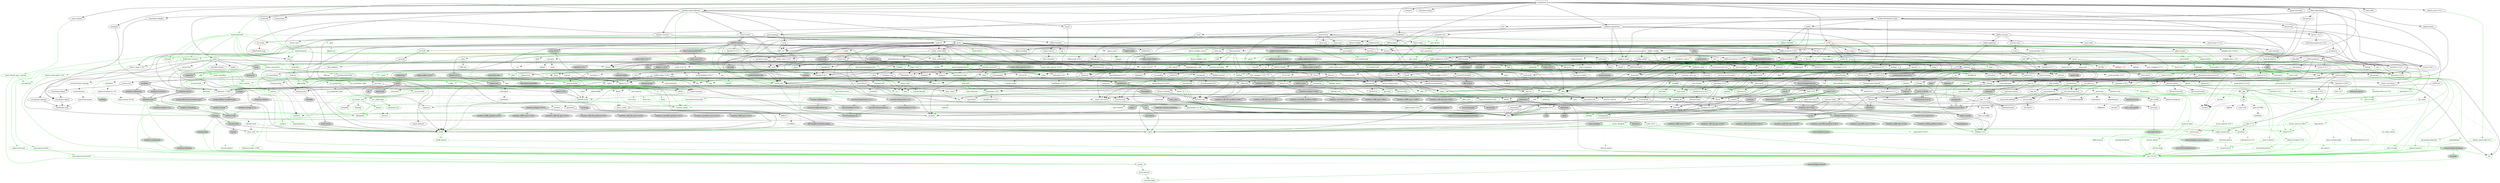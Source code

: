 digraph {
    0 [ label = "cat-gateway" shape = box]
    1 [ label = "anyhow" color = darkgreen]
    2 [ label = "base64 0.22.1" color = darkgreen]
    3 [ label = "bb8" ]
    4 [ label = "bb8-postgres" ]
    5 [ label = "bech32 0.11.0" ]
    6 [ label = "blake2b_simd" ]
    7 [ label = "build-info" ]
    8 [ label = "build-info-build" color = green3]
    9 [ label = "bytes" color = darkgreen]
    10 [ label = "c509-certificate" ]
    11 [ label = "cardano-blockchain-types" ]
    12 [ label = "cardano-chain-follower" ]
    13 [ label = "catalyst-signed-doc" ]
    14 [ label = "catalyst-types" ]
    15 [ label = "chrono" color = darkgreen]
    16 [ label = "clap" ]
    17 [ label = "const_format" ]
    18 [ label = "cpu-time" ]
    19 [ label = "crossbeam-skiplist" ]
    20 [ label = "darling" color = darkgreen]
    21 [ label = "dashmap 6.1.0" ]
    22 [ label = "derive_more 2.0.1" ]
    23 [ label = "dotenvy" ]
    24 [ label = "duration-string" ]
    25 [ label = "ed25519-dalek" ]
    26 [ label = "futures" ]
    27 [ label = "gethostname" ]
    28 [ label = "handlebars" ]
    29 [ label = "hex" ]
    30 [ label = "local-ip-address" ]
    31 [ label = "memory-stats" ]
    32 [ label = "mime" color = darkgreen]
    33 [ label = "minicbor 0.25.1" ]
    34 [ label = "minijinja" ]
    35 [ label = "moka" ]
    36 [ label = "num-bigint 0.4.6" color = darkgreen]
    37 [ label = "num-traits" color = darkgreen]
    38 [ label = "openssl" ]
    39 [ label = "pallas" ]
    40 [ label = "pallas-traverse 0.30.1" ]
    41 [ label = "panic-message" ]
    42 [ label = "poem" ]
    43 [ label = "poem-openapi" ]
    44 [ label = "poem-openapi-derive" color = green3]
    45 [ label = "prometheus" ]
    46 [ label = "rand 0.8.5" ]
    47 [ label = "rayon" ]
    48 [ label = "rbac-registration" ]
    49 [ label = "regex" color = darkgreen]
    50 [ label = "rust-embed" ]
    51 [ label = "scylla" ]
    52 [ label = "serde_json" color = darkgreen]
    53 [ label = "stats_alloc" ]
    54 [ label = "strum 0.26.3" ]
    55 [ label = "strum_macros 0.26.4" color = green3]
    56 [ label = "thiserror 1.0.69" color = darkgreen]
    57 [ label = "tokio" ]
    58 [ label = "tokio-postgres" ]
    59 [ label = "tracing" ]
    60 [ label = "tracing-subscriber" ]
    61 [ label = "ulid" ]
    62 [ label = "url" color = darkgreen]
    63 [ label = "uuid" ]
    64 [ label = "x509-cert" ]
    65 [ label = "async-trait" color = green3]
    66 [ label = "futures-util" ]
    67 [ label = "parking_lot" ]
    68 [ label = "arrayref" ]
    69 [ label = "arrayvec" ]
    70 [ label = "constant_time_eq" ]
    71 [ label = "bincode" color = darkgreen]
    72 [ label = "build-info-common" color = darkgreen]
    73 [ label = "build-info-proc" color = green3]
    74 [ label = "cargo_metadata" color = green3]
    75 [ label = "git2" color = green3, style = dashed]
    76 [ label = "glob" color = darkgreen]
    77 [ label = "pretty_assertions" color = green3]
    78 [ label = "rustc_version" color = green3]
    79 [ label = "zstd" color = darkgreen]
    80 [ label = "asn1-rs" ]
    81 [ label = "bimap" ]
    82 [ label = "oid" ]
    83 [ label = "oid-registry" ]
    84 [ label = "once_cell" color = darkgreen]
    85 [ label = "serde" color = darkgreen]
    86 [ label = "thiserror 2.0.12" color = darkgreen]
    87 [ label = "cbork-utils" ]
    88 [ label = "dirs" ]
    89 [ label = "ouroboros" ]
    90 [ label = "crossbeam-channel" ]
    91 [ label = "crossbeam-epoch" ]
    92 [ label = "hickory-resolver" ]
    93 [ label = "http 1.3.1" color = darkgreen]
    94 [ label = "humantime" ]
    95 [ label = "logcall" color = green3]
    96 [ label = "memx" ]
    97 [ label = "mithril-client" ]
    98 [ label = "pallas-crypto 0.30.1" ]
    99 [ label = "pallas-hardano" ]
    100 [ label = "tar" ]
    101 [ label = "tracing-log" ]
    102 [ label = "ureq" ]
    103 [ label = "brotli 7.0.0" ]
    104 [ label = "coset" ]
    105 [ label = "ed25519-bip32" ]
    106 [ label = "jsonpath-rust" ]
    107 [ label = "jsonschema" ]
    108 [ label = "base64-url" ]
    109 [ label = "displaydoc" color = green3]
    110 [ label = "fluent-uri" ]
    111 [ label = "fmmap" ]
    112 [ label = "orx-concurrent-vec" ]
    113 [ label = "strum 0.27.1" ]
    114 [ label = "android-tzdata" color = darkgreen, style = "dashed,filled", fillcolor = lightgrey]
    115 [ label = "iana-time-zone" color = darkgreen, style = "dashed,filled", fillcolor = lightgrey]
    116 [ label = "js-sys" color = darkgreen, style = filled, fillcolor = lightgrey]
    117 [ label = "wasm-bindgen" color = darkgreen, style = filled, fillcolor = lightgrey]
    118 [ label = "windows-link" color = darkgreen, style = filled, fillcolor = lightgrey]
    119 [ label = "clap_builder" ]
    120 [ label = "clap_derive" color = green3, style = dashed]
    121 [ label = "const_format_proc_macros" color = green3]
    122 [ label = "libc" color = darkgreen]
    123 [ label = "winapi" style = filled, fillcolor = lightgrey]
    124 [ label = "crossbeam-utils" ]
    125 [ label = "darling_core" color = darkgreen]
    126 [ label = "darling_macro" color = green3]
    127 [ label = "cfg-if" color = darkgreen]
    128 [ label = "hashbrown 0.14.5" ]
    129 [ label = "lock_api" ]
    130 [ label = "parking_lot_core" ]
    131 [ label = "derive_more-impl 2.0.1" color = green3]
    132 [ label = "curve25519-dalek" ]
    133 [ label = "ed25519" ]
    134 [ label = "rand_core 0.6.4" color = darkgreen]
    135 [ label = "sha2" color = darkgreen]
    136 [ label = "subtle" color = darkgreen]
    137 [ label = "zeroize" ]
    138 [ label = "futures-channel" ]
    139 [ label = "futures-core" ]
    140 [ label = "futures-executor" style = dashed]
    141 [ label = "futures-io" ]
    142 [ label = "futures-sink" ]
    143 [ label = "futures-task" ]
    144 [ label = "rustix 0.38.44" style = filled, fillcolor = lightgrey]
    145 [ label = "windows-targets 0.52.6" color = darkgreen, style = filled, fillcolor = lightgrey]
    146 [ label = "derive_builder" ]
    147 [ label = "log" color = darkgreen]
    148 [ label = "num-order" ]
    149 [ label = "pest" color = darkgreen]
    150 [ label = "pest_derive" color = green3]
    151 [ label = "neli" style = filled, fillcolor = lightgrey]
    152 [ label = "windows-sys 0.59.0" color = darkgreen, style = filled, fillcolor = lightgrey]
    153 [ label = "windows-sys 0.52.0" style = filled, fillcolor = lightgrey]
    154 [ label = "half 2.6.0" ]
    155 [ label = "minicbor-derive 0.15.3" color = green3, style = dashed]
    156 [ label = "async-lock" style = dashed]
    157 [ label = "event-listener" style = dashed]
    158 [ label = "loom" style = filled, fillcolor = lightgrey]
    159 [ label = "portable-atomic" ]
    160 [ label = "smallvec" color = darkgreen]
    161 [ label = "tagptr" ]
    162 [ label = "num-integer" color = darkgreen]
    163 [ label = "autocfg" color = green3]
    164 [ label = "bitflags 2.9.1" color = darkgreen]
    165 [ label = "foreign-types" ]
    166 [ label = "openssl-macros" color = green3]
    167 [ label = "openssl-sys" ]
    168 [ label = "pallas-addresses 0.30.1" ]
    169 [ label = "pallas-codec 0.30.1" ]
    170 [ label = "pallas-configs" ]
    171 [ label = "pallas-network 0.30.1" ]
    172 [ label = "pallas-primitives 0.30.1" ]
    173 [ label = "pallas-txbuilder" ]
    174 [ label = "pallas-utxorpc" ]
    175 [ label = "itertools 0.13.0" ]
    176 [ label = "paste" color = green3]
    177 [ label = "async-compression" style = dashed]
    178 [ label = "cookie" style = dashed]
    179 [ label = "headers" ]
    180 [ label = "http-body-util" ]
    181 [ label = "hyper 1.6.0" ]
    182 [ label = "hyper-util" ]
    183 [ label = "mime_guess" style = dashed]
    184 [ label = "multer" style = dashed]
    185 [ label = "nix" style = filled, fillcolor = lightgrey]
    186 [ label = "opentelemetry 0.27.1" style = dashed]
    187 [ label = "opentelemetry-prometheus" style = dashed]
    188 [ label = "percent-encoding" color = darkgreen]
    189 [ label = "pin-project-lite" ]
    190 [ label = "poem-derive" color = green3]
    191 [ label = "quick-xml" ]
    192 [ label = "rfc7239" ]
    193 [ label = "serde_urlencoded" ]
    194 [ label = "serde_yaml" color = darkgreen]
    195 [ label = "sync_wrapper 1.0.2" ]
    196 [ label = "tempfile" color = darkgreen]
    197 [ label = "time" style = dashed]
    198 [ label = "tokio-stream" ]
    199 [ label = "tokio-util" ]
    200 [ label = "wildmatch" ]
    201 [ label = "derive_more 1.0.0" color = darkgreen]
    202 [ label = "indexmap 2.9.0" color = darkgreen]
    203 [ label = "proc-macro-crate" color = green3]
    204 [ label = "proc-macro2" color = darkgreen]
    205 [ label = "quote" color = darkgreen]
    206 [ label = "syn 2.0.101" color = darkgreen]
    207 [ label = "fnv" color = darkgreen]
    208 [ label = "lazy_static" ]
    209 [ label = "memchr" color = darkgreen]
    210 [ label = "protobuf" style = dashed]
    211 [ label = "rand_chacha 0.3.1" ]
    212 [ label = "either" color = darkgreen]
    213 [ label = "rayon-core" ]
    214 [ label = "der-parser" ]
    215 [ label = "aho-corasick" color = darkgreen, style = dashed]
    216 [ label = "regex-automata 0.4.9" color = darkgreen]
    217 [ label = "regex-syntax 0.8.5" color = darkgreen]
    218 [ label = "rust-embed-impl" color = green3]
    219 [ label = "rust-embed-utils" color = darkgreen]
    220 [ label = "walkdir" color = darkgreen]
    221 [ label = "arc-swap" ]
    222 [ label = "byteorder" ]
    223 [ label = "dashmap 5.5.3" ]
    224 [ label = "histogram" ]
    225 [ label = "lz4_flex" ]
    226 [ label = "rand_pcg" ]
    227 [ label = "scylla-cql" ]
    228 [ label = "scylla-macros" color = green3]
    229 [ label = "snap" ]
    230 [ label = "socket2" ]
    231 [ label = "tokio-openssl" style = dashed]
    232 [ label = "itoa" color = darkgreen]
    233 [ label = "ryu" color = darkgreen]
    234 [ label = "heck 0.5.0" color = green3]
    235 [ label = "rustversion" color = red]
    236 [ label = "thiserror-impl 1.0.69" color = green3]
    237 [ label = "backtrace" style = filled, fillcolor = lightgrey]
    238 [ label = "mio" style = dashed]
    239 [ label = "signal-hook-registry" style = "dashed,filled", fillcolor = lightgrey]
    240 [ label = "tokio-macros" color = green3, style = dashed]
    241 [ label = "fallible-iterator" ]
    242 [ label = "phf" ]
    243 [ label = "postgres-protocol" ]
    244 [ label = "postgres-types" ]
    245 [ label = "rand 0.9.1" ]
    246 [ label = "whoami" ]
    247 [ label = "tracing-attributes" color = green3, style = dashed]
    248 [ label = "tracing-core" ]
    249 [ label = "matchers" style = dashed]
    250 [ label = "nu-ansi-term" style = dashed]
    251 [ label = "sharded-slab" style = dashed]
    252 [ label = "thread_local" style = dashed]
    253 [ label = "tracing-serde" style = dashed]
    254 [ label = "web-time" style = filled, fillcolor = lightgrey]
    255 [ label = "form_urlencoded" color = darkgreen]
    256 [ label = "idna" color = darkgreen]
    257 [ label = "getrandom 0.3.3" color = darkgreen, style = dashed]
    258 [ label = "const-oid" ]
    259 [ label = "der" ]
    260 [ label = "spki" ]
    261 [ label = "tls_codec" style = dashed]
    262 [ label = "futures-macro" color = green3, style = dashed]
    263 [ label = "pin-utils" ]
    264 [ label = "slab" style = dashed]
    265 [ label = "semver" color = darkgreen]
    266 [ label = "proc-macro-error2" color = green3]
    267 [ label = "camino" color = green3]
    268 [ label = "cargo-platform" color = green3]
    269 [ label = "libgit2-sys" color = green3, style = dashed]
    270 [ label = "diff" color = green3]
    271 [ label = "yansi" color = green3]
    272 [ label = "zstd-safe" color = darkgreen]
    273 [ label = "asn1-rs-derive" color = green3]
    274 [ label = "asn1-rs-impl" color = green3]
    275 [ label = "nom 7.1.3" ]
    276 [ label = "rusticata-macros" ]
    277 [ label = "serde_derive" color = green3]
    278 [ label = "thiserror-impl 2.0.12" color = green3]
    279 [ label = "dirs-sys" ]
    280 [ label = "aliasable" ]
    281 [ label = "ouroboros_macro" color = green3]
    282 [ label = "static_assertions" ]
    283 [ label = "hickory-proto" ]
    284 [ label = "ipconfig" style = "dashed,filled", fillcolor = lightgrey]
    285 [ label = "lru-cache" ]
    286 [ label = "resolv-conf" style = dashed]
    287 [ label = "rustls 0.21.12" style = dashed]
    288 [ label = "tokio-rustls 0.24.1" style = dashed]
    289 [ label = "proc-macro-error" color = green3]
    290 [ label = "cpufeatures" color = darkgreen, style = filled, fillcolor = lightgrey]
    291 [ label = "async-recursion" color = green3]
    292 [ label = "flate2" style = dashed]
    293 [ label = "flume" style = dashed]
    294 [ label = "getrandom 0.2.16" color = darkgreen]
    295 [ label = "mithril-common" style = filled, fillcolor = lightgrey]
    296 [ label = "reqwest" ]
    297 [ label = "slog" ]
    298 [ label = "cryptoxide" ]
    299 [ label = "binary-layout" ]
    300 [ label = "tap" ]
    301 [ label = "filetime" ]
    302 [ label = "xattr" style = "dashed,filled", fillcolor = lightgrey]
    303 [ label = "rustls 0.23.27" style = dashed]
    304 [ label = "rustls-native-certs 0.7.3" style = dashed]
    305 [ label = "rustls-pki-types" style = dashed]
    306 [ label = "webpki-roots 0.26.11" style = dashed]
    307 [ label = "alloc-no-stdlib" ]
    308 [ label = "alloc-stdlib" style = dashed]
    309 [ label = "brotli-decompressor 4.0.3" ]
    310 [ label = "ciborium" ]
    311 [ label = "ciborium-io" ]
    312 [ label = "ahash" ]
    313 [ label = "bytecount" ]
    314 [ label = "email_address" ]
    315 [ label = "fancy-regex" ]
    316 [ label = "fraction" ]
    317 [ label = "num-cmp" ]
    318 [ label = "referencing" ]
    319 [ label = "uuid-simd" ]
    320 [ label = "borrow-or-share" ]
    321 [ label = "ref-cast" ]
    322 [ label = "enum_dispatch" color = green3]
    323 [ label = "fs4" style = dashed]
    324 [ label = "memmap2" ]
    325 [ label = "parse-display" ]
    326 [ label = "orx-concurrent-option" ]
    327 [ label = "orx-fixed-vec" ]
    328 [ label = "orx-pinned-concurrent-col" ]
    329 [ label = "orx-pinned-vec" ]
    330 [ label = "orx-pseudo-default" ]
    331 [ label = "orx-split-vec" ]
    332 [ label = "strum_macros 0.27.1" color = green3, style = dashed]
    333 [ label = "android_system_properties" color = darkgreen, style = "dashed,filled", fillcolor = lightgrey]
    334 [ label = "core-foundation-sys" color = darkgreen, style = "dashed,filled", fillcolor = lightgrey]
    335 [ label = "iana-time-zone-haiku" color = darkgreen, style = "dashed,filled", fillcolor = lightgrey]
    336 [ label = "windows-core" color = darkgreen, style = filled, fillcolor = lightgrey]
    337 [ label = "wasm-bindgen-macro" color = green3, style = filled, fillcolor = lightgrey]
    338 [ label = "anstream" style = dashed]
    339 [ label = "anstyle" ]
    340 [ label = "clap_lex" ]
    341 [ label = "strsim" color = darkgreen, style = dashed]
    342 [ label = "unicode-xid" color = green3]
    343 [ label = "winapi-i686-pc-windows-gnu" style = filled, fillcolor = lightgrey]
    344 [ label = "winapi-x86_64-pc-windows-gnu" style = filled, fillcolor = lightgrey]
    345 [ label = "ident_case" color = darkgreen]
    346 [ label = "allocator-api2" style = dashed]
    347 [ label = "scopeguard" ]
    348 [ label = "redox_syscall" style = filled, fillcolor = lightgrey]
    349 [ label = "curve25519-dalek-derive" color = green3, style = filled, fillcolor = lightgrey]
    350 [ label = "digest 0.10.7" color = darkgreen]
    351 [ label = "fiat-crypto" style = filled, fillcolor = lightgrey]
    352 [ label = "pkcs8" style = dashed]
    353 [ label = "signature" ]
    354 [ label = "zeroize_derive" color = green3, style = dashed]
    355 [ label = "errno" color = darkgreen, style = filled, fillcolor = lightgrey]
    356 [ label = "linux-raw-sys 0.4.15" style = filled, fillcolor = lightgrey]
    357 [ label = "windows_aarch64_gnullvm 0.52.6" color = darkgreen, style = filled, fillcolor = lightgrey]
    358 [ label = "windows_aarch64_msvc 0.52.6" color = darkgreen, style = filled, fillcolor = lightgrey]
    359 [ label = "windows_i686_gnu 0.52.6" color = darkgreen, style = filled, fillcolor = lightgrey]
    360 [ label = "windows_i686_gnullvm 0.52.6" color = darkgreen, style = filled, fillcolor = lightgrey]
    361 [ label = "windows_i686_msvc 0.52.6" color = darkgreen, style = filled, fillcolor = lightgrey]
    362 [ label = "windows_x86_64_gnu 0.52.6" color = darkgreen, style = filled, fillcolor = lightgrey]
    363 [ label = "windows_x86_64_gnullvm 0.52.6" color = darkgreen, style = filled, fillcolor = lightgrey]
    364 [ label = "windows_x86_64_msvc 0.52.6" color = darkgreen, style = filled, fillcolor = lightgrey]
    365 [ label = "derive_builder_macro" color = green3]
    366 [ label = "num-modular" ]
    367 [ label = "ucd-trie" color = darkgreen]
    368 [ label = "pest_generator" color = green3]
    369 [ label = "neli-proc-macros" color = green3, style = filled, fillcolor = lightgrey]
    370 [ label = "crunchy" style = filled, fillcolor = lightgrey]
    371 [ label = "event-listener-strategy" style = dashed]
    372 [ label = "concurrent-queue" style = dashed]
    373 [ label = "parking" style = "dashed,filled", fillcolor = lightgrey]
    374 [ label = "generator" style = filled, fillcolor = lightgrey]
    375 [ label = "scoped-tls" style = filled, fillcolor = lightgrey]
    376 [ label = "foreign-types-shared" ]
    377 [ label = "cc" color = green3]
    378 [ label = "openssl-src" color = green3, style = dashed]
    379 [ label = "pkg-config" color = green3]
    380 [ label = "vcpkg" color = green3]
    381 [ label = "base58" ]
    382 [ label = "bech32 0.9.1" ]
    383 [ label = "crc" ]
    384 [ label = "minicbor 0.20.0" ]
    385 [ label = "num-rational" ]
    386 [ label = "serde_with 3.12.0" ]
    387 [ label = "criterion" ]
    388 [ label = "pallas-wallet" ]
    389 [ label = "pallas-applying" ]
    390 [ label = "prost-types 0.13.5" ]
    391 [ label = "utxorpc-spec" ]
    392 [ label = "brotli 8.0.1" style = dashed]
    393 [ label = "aes-gcm" style = dashed]
    394 [ label = "hkdf" style = dashed]
    395 [ label = "hmac" ]
    396 [ label = "version_check" color = green3]
    397 [ label = "headers-core" ]
    398 [ label = "httpdate" ]
    399 [ label = "sha1" ]
    400 [ label = "http-body 1.0.1" ]
    401 [ label = "h2 0.4.10" style = dashed]
    402 [ label = "httparse" style = dashed]
    403 [ label = "want" style = dashed]
    404 [ label = "ipnet" ]
    405 [ label = "system-configuration" style = "dashed,filled", fillcolor = lightgrey]
    406 [ label = "tower-service" ]
    407 [ label = "windows-registry" style = "dashed,filled", fillcolor = lightgrey]
    408 [ label = "unicase" color = darkgreen, style = dashed]
    409 [ label = "encoding_rs" style = dashed]
    410 [ label = "spin" style = dashed]
    411 [ label = "cfg_aliases" color = green3, style = filled, fillcolor = lightgrey]
    412 [ label = "opentelemetry 0.24.0" style = dashed]
    413 [ label = "opentelemetry_sdk" style = dashed]
    414 [ label = "uncased" ]
    415 [ label = "unsafe-libyaml" color = darkgreen]
    416 [ label = "fastrand" color = darkgreen]
    417 [ label = "rustix 1.0.7" color = darkgreen, style = filled, fillcolor = lightgrey]
    418 [ label = "deranged" style = dashed]
    419 [ label = "num-conv" color = darkgreen, style = dashed]
    420 [ label = "powerfmt" style = dashed]
    421 [ label = "time-core" color = darkgreen, style = dashed]
    422 [ label = "time-macros" color = green3, style = dashed]
    423 [ label = "derive_more-impl 1.0.0" color = green3]
    424 [ label = "equivalent" color = darkgreen]
    425 [ label = "hashbrown 0.15.3" color = darkgreen]
    426 [ label = "toml_edit" color = green3]
    427 [ label = "unicode-ident" color = darkgreen]
    428 [ label = "ppv-lite86" ]
    429 [ label = "crossbeam-deque" ]
    430 [ label = "same-file" color = darkgreen]
    431 [ label = "winapi-util" color = darkgreen, style = filled, fillcolor = lightgrey]
    432 [ label = "twox-hash" style = dashed]
    433 [ label = "bigdecimal" style = dashed]
    434 [ label = "num-bigint 0.3.3" style = dashed]
    435 [ label = "secrecy" style = dashed]
    436 [ label = "stable_deref_trait" color = darkgreen]
    437 [ label = "yoke 0.7.5" ]
    438 [ label = "addr2line" style = filled, fillcolor = lightgrey]
    439 [ label = "miniz_oxide" ]
    440 [ label = "object" style = filled, fillcolor = lightgrey]
    441 [ label = "rustc-demangle" style = filled, fillcolor = lightgrey]
    442 [ label = "wasi 0.11.0+wasi-snapshot-preview1" color = darkgreen, style = filled, fillcolor = lightgrey]
    443 [ label = "phf_shared" ]
    444 [ label = "md-5" ]
    445 [ label = "stringprep" ]
    446 [ label = "rand_chacha 0.9.0" style = dashed]
    447 [ label = "rand_core 0.9.3" ]
    448 [ label = "wasite" style = filled, fillcolor = lightgrey]
    449 [ label = "web-sys" style = filled, fillcolor = lightgrey]
    450 [ label = "valuable" style = "dashed,filled", fillcolor = lightgrey]
    451 [ label = "regex-automata 0.1.10" style = dashed]
    452 [ label = "overload" style = dashed]
    453 [ label = "idna_adapter" color = darkgreen]
    454 [ label = "utf8_iter" color = darkgreen]
    455 [ label = "r-efi" color = darkgreen, style = "dashed,filled", fillcolor = lightgrey]
    456 [ label = "wasi 0.14.2+wasi-0.2.4" color = darkgreen, style = "dashed,filled", fillcolor = lightgrey]
    457 [ label = "der_derive" color = green3, style = dashed]
    458 [ label = "flagset" style = dashed]
    459 [ label = "pem-rfc7468" style = dashed]
    460 [ label = "base64ct" style = dashed]
    461 [ label = "tls_codec_derive" color = green3, style = dashed]
    462 [ label = "proc-macro-error-attr2" color = green3]
    463 [ label = "libz-sys" color = green3, style = dashed]
    464 [ label = "zstd-sys" color = darkgreen]
    465 [ label = "synstructure" color = green3]
    466 [ label = "minimal-lexical" ]
    467 [ label = "option-ext" ]
    468 [ label = "redox_users" style = filled, fillcolor = lightgrey]
    469 [ label = "windows-sys 0.48.0" style = filled, fillcolor = lightgrey]
    470 [ label = "heck 0.4.1" color = green3]
    471 [ label = "proc-macro2-diagnostics" color = green3]
    472 [ label = "data-encoding" ]
    473 [ label = "enum-as-inner" color = green3]
    474 [ label = "rustls-pemfile 1.0.4" style = dashed]
    475 [ label = "tinyvec" ]
    476 [ label = "widestring" style = "dashed,filled", fillcolor = lightgrey]
    477 [ label = "winreg" style = "dashed,filled", fillcolor = lightgrey]
    478 [ label = "linked-hash-map" ]
    479 [ label = "ring" style = dashed]
    480 [ label = "rustls-webpki 0.101.7" style = dashed]
    481 [ label = "sct" style = dashed]
    482 [ label = "proc-macro-error-attr" color = green3]
    483 [ label = "syn 1.0.109" color = green3]
    484 [ label = "crc32fast" style = dashed]
    485 [ label = "nanorand" style = dashed]
    486 [ label = "blake2 0.10.6" style = filled, fillcolor = lightgrey]
    487 [ label = "ckb-merkle-mountain-range" style = filled, fillcolor = lightgrey]
    488 [ label = "fixed" style = filled, fillcolor = lightgrey]
    489 [ label = "kes-summed-ed25519" style = filled, fillcolor = lightgrey]
    490 [ label = "mithril-build-script" color = green3, style = filled, fillcolor = lightgrey]
    491 [ label = "mithril-stm" style = filled, fillcolor = lightgrey]
    492 [ label = "nom 8.0.0" style = filled, fillcolor = lightgrey]
    493 [ label = "pallas-addresses 0.32.0" style = "dashed,filled", fillcolor = lightgrey]
    494 [ label = "pallas-codec 0.32.0" style = "dashed,filled", fillcolor = lightgrey]
    495 [ label = "pallas-network 0.32.0" style = "dashed,filled", fillcolor = lightgrey]
    496 [ label = "pallas-primitives 0.32.0" style = "dashed,filled", fillcolor = lightgrey]
    497 [ label = "pallas-traverse 0.32.0" style = "dashed,filled", fillcolor = lightgrey]
    498 [ label = "serde_bytes" style = filled, fillcolor = lightgrey]
    499 [ label = "typetag" style = filled, fillcolor = lightgrey]
    500 [ label = "hyper-rustls" style = "dashed,filled", fillcolor = lightgrey]
    501 [ label = "quinn" style = "dashed,filled", fillcolor = lightgrey]
    502 [ label = "rustls-native-certs 0.8.1" style = "dashed,filled", fillcolor = lightgrey]
    503 [ label = "tokio-rustls 0.26.2" style = "dashed,filled", fillcolor = lightgrey]
    504 [ label = "tower 0.5.2" style = filled, fillcolor = lightgrey]
    505 [ label = "tower-http" style = filled, fillcolor = lightgrey]
    506 [ label = "wasm-bindgen-futures" style = filled, fillcolor = lightgrey]
    507 [ label = "wasm-streams" style = "dashed,filled", fillcolor = lightgrey]
    508 [ label = "doc-comment" ]
    509 [ label = "libredox" style = filled, fillcolor = lightgrey]
    510 [ label = "rustls-webpki 0.103.3" style = dashed]
    511 [ label = "openssl-probe" style = "dashed,filled", fillcolor = lightgrey]
    512 [ label = "rustls-pemfile 2.2.0" style = dashed]
    513 [ label = "schannel" style = "dashed,filled", fillcolor = lightgrey]
    514 [ label = "security-framework 2.11.1" style = "dashed,filled", fillcolor = lightgrey]
    515 [ label = "webpki-roots 1.0.0" style = dashed]
    516 [ label = "ciborium-ll" ]
    517 [ label = "zerocopy" ]
    518 [ label = "bit-set" ]
    519 [ label = "num" ]
    520 [ label = "outref" ]
    521 [ label = "vsimd" ]
    522 [ label = "ref-cast-impl" color = green3]
    523 [ label = "parse-display-derive" color = green3]
    524 [ label = "orx-concurrent-iter" ]
    525 [ label = "orx-iterable" ]
    526 [ label = "windows-implement" color = green3, style = filled, fillcolor = lightgrey]
    527 [ label = "windows-interface" color = green3, style = filled, fillcolor = lightgrey]
    528 [ label = "windows-result" color = darkgreen, style = filled, fillcolor = lightgrey]
    529 [ label = "windows-strings 0.4.2" color = darkgreen, style = filled, fillcolor = lightgrey]
    530 [ label = "wasm-bindgen-macro-support" color = green3, style = filled, fillcolor = lightgrey]
    531 [ label = "anstyle-parse" style = dashed]
    532 [ label = "anstyle-query" style = dashed]
    533 [ label = "anstyle-wincon" style = "dashed,filled", fillcolor = lightgrey]
    534 [ label = "colorchoice" style = dashed]
    535 [ label = "is_terminal_polyfill" style = dashed]
    536 [ label = "utf8parse" style = dashed]
    537 [ label = "block-buffer" color = darkgreen, style = dashed]
    538 [ label = "crypto-common" color = darkgreen]
    539 [ label = "derive_builder_core" color = green3]
    540 [ label = "pest_meta" color = green3]
    541 [ label = "windows" style = filled, fillcolor = lightgrey]
    542 [ label = "jobserver" color = green3, style = dashed]
    543 [ label = "shlex" color = green3]
    544 [ label = "crc-catalog" ]
    545 [ label = "half 1.8.3" style = dashed]
    546 [ label = "minicbor-derive 0.13.0" color = green3, style = dashed]
    547 [ label = "indexmap 1.9.3" style = dashed]
    548 [ label = "serde_with_macros 3.12.0" color = green3, style = dashed]
    549 [ label = "anes" ]
    550 [ label = "cast" ]
    551 [ label = "criterion-plot" ]
    552 [ label = "is-terminal" ]
    553 [ label = "itertools 0.10.5" ]
    554 [ label = "oorandom" ]
    555 [ label = "plotters" style = dashed]
    556 [ label = "tinytemplate" ]
    557 [ label = "bip39" ]
    558 [ label = "prost 0.13.5" ]
    559 [ label = "pbjson" ]
    560 [ label = "pbjson-types" ]
    561 [ label = "prost 0.12.6" color = darkgreen]
    562 [ label = "tonic" ]
    563 [ label = "brotli-decompressor 5.0.0" style = dashed]
    564 [ label = "aead" style = dashed]
    565 [ label = "aes" style = dashed]
    566 [ label = "cipher" style = dashed]
    567 [ label = "ctr" style = dashed]
    568 [ label = "ghash" style = dashed]
    569 [ label = "atomic-waker" style = dashed]
    570 [ label = "try-lock" style = dashed]
    571 [ label = "core-foundation 0.9.4" style = "dashed,filled", fillcolor = lightgrey]
    572 [ label = "system-configuration-sys" style = "dashed,filled", fillcolor = lightgrey]
    573 [ label = "windows-strings 0.3.1" style = "dashed,filled", fillcolor = lightgrey]
    574 [ label = "windows-targets 0.53.0" style = "dashed,filled", fillcolor = lightgrey]
    575 [ label = "linux-raw-sys 0.9.4" color = darkgreen, style = filled, fillcolor = lightgrey]
    576 [ label = "toml_datetime" color = green3]
    577 [ label = "winnow" color = green3, style = dashed]
    578 [ label = "libm" style = dashed]
    579 [ label = "yoke-derive 0.7.5" color = green3, style = dashed]
    580 [ label = "zerofrom" color = darkgreen]
    581 [ label = "gimli" style = filled, fillcolor = lightgrey]
    582 [ label = "adler2" ]
    583 [ label = "siphasher" ]
    584 [ label = "unicode-bidi" ]
    585 [ label = "unicode-normalization" ]
    586 [ label = "unicode-properties" ]
    587 [ label = "regex-syntax 0.6.29" style = dashed]
    588 [ label = "icu_normalizer" color = darkgreen]
    589 [ label = "icu_properties" color = darkgreen]
    590 [ label = "wit-bindgen-rt" color = darkgreen, style = "dashed,filled", fillcolor = lightgrey]
    591 [ label = "windows-targets 0.48.5" style = filled, fillcolor = lightgrey]
    592 [ label = "base64 0.21.7" ]
    593 [ label = "tinyvec_macros" style = dashed]
    594 [ label = "untrusted" style = dashed]
    595 [ label = "az" style = filled, fillcolor = lightgrey]
    596 [ label = "bytemuck" style = filled, fillcolor = lightgrey]
    597 [ label = "typenum" color = darkgreen]
    598 [ label = "blake2 0.9.2" style = filled, fillcolor = lightgrey]
    599 [ label = "rand_core 0.5.1" style = filled, fillcolor = lightgrey]
    600 [ label = "serde_with 2.3.3" style = "dashed,filled", fillcolor = lightgrey]
    601 [ label = "blst" style = filled, fillcolor = lightgrey]
    602 [ label = "pallas-crypto 0.32.0" style = "dashed,filled", fillcolor = lightgrey]
    603 [ label = "erased-serde" style = filled, fillcolor = lightgrey]
    604 [ label = "inventory" style = filled, fillcolor = lightgrey]
    605 [ label = "typetag-impl" color = green3, style = filled, fillcolor = lightgrey]
    606 [ label = "quinn-proto" style = "dashed,filled", fillcolor = lightgrey]
    607 [ label = "quinn-udp" style = "dashed,filled", fillcolor = lightgrey]
    608 [ label = "rustc-hash" style = "dashed,filled", fillcolor = lightgrey]
    609 [ label = "security-framework 3.2.0" style = "dashed,filled", fillcolor = lightgrey]
    610 [ label = "tower-layer" ]
    611 [ label = "iri-string" style = "dashed,filled", fillcolor = lightgrey]
    612 [ label = "security-framework-sys" style = "dashed,filled", fillcolor = lightgrey]
    613 [ label = "zerocopy-derive" color = green3, style = filled, fillcolor = lightgrey]
    614 [ label = "bit-vec" ]
    615 [ label = "num-complex" ]
    616 [ label = "num-iter" ]
    617 [ label = "structmeta" color = green3]
    618 [ label = "orx-self-or" ]
    619 [ label = "wasm-bindgen-backend" color = green3, style = filled, fillcolor = lightgrey]
    620 [ label = "wasm-bindgen-shared" color = green3, style = filled, fillcolor = lightgrey]
    621 [ label = "once_cell_polyfill" style = "dashed,filled", fillcolor = lightgrey]
    622 [ label = "generic-array" color = darkgreen]
    623 [ label = "windows-collections" style = filled, fillcolor = lightgrey]
    624 [ label = "windows-future" style = filled, fillcolor = lightgrey]
    625 [ label = "windows-numerics" style = filled, fillcolor = lightgrey]
    626 [ label = "hashbrown 0.12.3" style = dashed]
    627 [ label = "hermit-abi" style = filled, fillcolor = lightgrey]
    628 [ label = "plotters-backend" style = dashed]
    629 [ label = "plotters-svg" style = dashed]
    630 [ label = "bitcoin_hashes" ]
    631 [ label = "prost-derive 0.13.5" color = green3, style = dashed]
    632 [ label = "pbjson-build" color = green3]
    633 [ label = "prost-build" color = green3]
    634 [ label = "prost-derive 0.12.6" color = green3, style = dashed]
    635 [ label = "async-stream" style = dashed]
    636 [ label = "axum" style = dashed]
    637 [ label = "h2 0.3.26" style = dashed]
    638 [ label = "http 0.2.12" ]
    639 [ label = "http-body 0.4.6" ]
    640 [ label = "hyper 0.14.32" style = dashed]
    641 [ label = "hyper-timeout" style = dashed]
    642 [ label = "pin-project" ]
    643 [ label = "tower 0.4.13" style = dashed]
    644 [ label = "inout" style = dashed]
    645 [ label = "opaque-debug" ]
    646 [ label = "polyval" style = dashed]
    647 [ label = "windows_aarch64_gnullvm 0.53.0" style = "dashed,filled", fillcolor = lightgrey]
    648 [ label = "windows_aarch64_msvc 0.53.0" style = "dashed,filled", fillcolor = lightgrey]
    649 [ label = "windows_i686_gnu 0.53.0" style = "dashed,filled", fillcolor = lightgrey]
    650 [ label = "windows_i686_gnullvm 0.53.0" style = "dashed,filled", fillcolor = lightgrey]
    651 [ label = "windows_i686_msvc 0.53.0" style = "dashed,filled", fillcolor = lightgrey]
    652 [ label = "windows_x86_64_gnu 0.53.0" style = "dashed,filled", fillcolor = lightgrey]
    653 [ label = "windows_x86_64_gnullvm 0.53.0" style = "dashed,filled", fillcolor = lightgrey]
    654 [ label = "windows_x86_64_msvc 0.53.0" style = "dashed,filled", fillcolor = lightgrey]
    655 [ label = "zerofrom-derive" color = green3, style = dashed]
    656 [ label = "icu_collections" color = darkgreen]
    657 [ label = "icu_normalizer_data" color = darkgreen, style = dashed]
    658 [ label = "icu_provider" color = darkgreen]
    659 [ label = "zerovec" color = darkgreen]
    660 [ label = "icu_locale_core" color = darkgreen]
    661 [ label = "icu_properties_data" color = darkgreen, style = dashed]
    662 [ label = "potential_utf" color = darkgreen]
    663 [ label = "zerotrie" color = darkgreen]
    664 [ label = "windows_aarch64_gnullvm 0.48.5" style = filled, fillcolor = lightgrey]
    665 [ label = "windows_aarch64_msvc 0.48.5" style = filled, fillcolor = lightgrey]
    666 [ label = "windows_i686_gnu 0.48.5" style = filled, fillcolor = lightgrey]
    667 [ label = "windows_i686_msvc 0.48.5" style = filled, fillcolor = lightgrey]
    668 [ label = "windows_x86_64_gnu 0.48.5" style = filled, fillcolor = lightgrey]
    669 [ label = "windows_x86_64_gnullvm 0.48.5" style = filled, fillcolor = lightgrey]
    670 [ label = "windows_x86_64_msvc 0.48.5" style = filled, fillcolor = lightgrey]
    671 [ label = "crypto-mac" style = filled, fillcolor = lightgrey]
    672 [ label = "digest 0.9.0" style = filled, fillcolor = lightgrey]
    673 [ label = "base64 0.13.1" style = "dashed,filled", fillcolor = lightgrey]
    674 [ label = "serde_with_macros 2.3.3" color = green3, style = "dashed,filled", fillcolor = lightgrey]
    675 [ label = "threadpool" style = filled, fillcolor = lightgrey]
    676 [ label = "typeid" style = filled, fillcolor = lightgrey]
    677 [ label = "lru-slab" style = "dashed,filled", fillcolor = lightgrey]
    678 [ label = "core-foundation 0.10.1" style = "dashed,filled", fillcolor = lightgrey]
    679 [ label = "structmeta-derive" color = green3]
    680 [ label = "bumpalo" color = green3, style = filled, fillcolor = lightgrey]
    681 [ label = "windows-threading" style = filled, fillcolor = lightgrey]
    682 [ label = "bitcoin-internals" ]
    683 [ label = "hex-conservative" ]
    684 [ label = "itertools 0.14.0" color = green3, style = dashed]
    685 [ label = "itertools 0.11.0" color = green3]
    686 [ label = "prost-types 0.12.6" color = green3]
    687 [ label = "itertools 0.12.1" color = green3]
    688 [ label = "multimap" color = green3]
    689 [ label = "petgraph" color = green3]
    690 [ label = "prettyplease" color = green3, style = dashed]
    691 [ label = "async-stream-impl" color = green3, style = dashed]
    692 [ label = "axum-core" style = dashed]
    693 [ label = "bitflags 1.3.2" style = dashed]
    694 [ label = "matchit" style = dashed]
    695 [ label = "sync_wrapper 0.1.2" style = dashed]
    696 [ label = "tokio-io-timeout" style = dashed]
    697 [ label = "pin-project-internal" color = green3]
    698 [ label = "universal-hash" style = dashed]
    699 [ label = "yoke 0.8.0" color = darkgreen]
    700 [ label = "tinystr" color = darkgreen]
    701 [ label = "writeable" color = darkgreen]
    702 [ label = "zerovec-derive" color = green3, style = dashed]
    703 [ label = "litemap" color = darkgreen]
    704 [ label = "num_cpus" style = filled, fillcolor = lightgrey]
    705 [ label = "fixedbitset" color = green3]
    706 [ label = "yoke-derive 0.8.0" color = green3, style = dashed]
    0 -> 4 [ ]
    0 -> 7 [ ]
    0 -> 8 [ color = green3]
    0 -> 12 [ ]
    0 -> 13 [ ]
    0 -> 17 [ ]
    0 -> 22 [ ]
    0 -> 23 [ ]
    0 -> 24 [ ]
    0 -> 27 [ ]
    0 -> 28 [ ]
    0 -> 30 [ ]
    0 -> 31 [ ]
    0 -> 34 [ ]
    0 -> 41 [ ]
    0 -> 43 [ ]
    0 -> 48 [ ]
    0 -> 51 [ ]
    0 -> 53 [ ]
    0 -> 61 [ ]
    3 -> 65 [ color = green3]
    3 -> 66 [ ]
    3 -> 57 [ ]
    4 -> 3 [ ]
    4 -> 58 [ ]
    6 -> 68 [ ]
    6 -> 69 [ ]
    6 -> 70 [ ]
    7 -> 73 [ color = green3]
    8 -> 1 [ color = green3]
    8 -> 2 [ color = green3]
    8 -> 71 [ color = green3]
    8 -> 72 [ color = green3]
    8 -> 74 [ color = green3]
    8 -> 75 [ color = green3, style = dotted]
    8 -> 76 [ color = green3]
    8 -> 77 [ color = green3]
    8 -> 78 [ color = green3]
    8 -> 79 [ color = green3]
    10 -> 1 [ ]
    10 -> 81 [ ]
    10 -> 25 [ ]
    10 -> 29 [ ]
    10 -> 33 [ ]
    10 -> 82 [ ]
    10 -> 83 [ ]
    10 -> 49 [ ]
    10 -> 54 [ ]
    10 -> 86 [ ]
    11 -> 14 [ ]
    11 -> 87 [ ]
    11 -> 21 [ ]
    11 -> 88 [ ]
    11 -> 89 [ ]
    11 -> 39 [ ]
    11 -> 54 [ ]
    12 -> 11 [ ]
    12 -> 18 [ ]
    12 -> 19 [ ]
    12 -> 92 [ ]
    12 -> 94 [ ]
    12 -> 95 [ color = green3]
    12 -> 96 [ ]
    12 -> 97 [ ]
    12 -> 35 [ ]
    12 -> 99 [ ]
    12 -> 102 [ ]
    13 -> 1 [ ]
    13 -> 103 [ ]
    13 -> 14 [ ]
    13 -> 16 [ ]
    13 -> 104 [ ]
    13 -> 105 [ ]
    13 -> 26 [ ]
    13 -> 106 [ ]
    13 -> 107 [ ]
    13 -> 54 [ ]
    14 -> 108 [ ]
    14 -> 6 [ ]
    14 -> 15 [ ]
    14 -> 109 [ color = green3]
    14 -> 25 [ ]
    14 -> 110 [ ]
    14 -> 111 [ ]
    14 -> 33 [ ]
    14 -> 112 [ ]
    14 -> 98 [ ]
    14 -> 113 [ ]
    14 -> 86 [ ]
    14 -> 59 [ ]
    14 -> 63 [ ]
    15 -> 114 [ color = darkgreen, arrowType = empty, fillcolor = lightgrey, style = dotted]
    15 -> 115 [ color = darkgreen, arrowType = empty, fillcolor = lightgrey, style = dotted]
    15 -> 37 [ color = darkgreen]
    15 -> 85 [ color = darkgreen, style = dotted]
    16 -> 119 [ ]
    16 -> 120 [ color = green3, style = dotted]
    17 -> 121 [ color = green3]
    18 -> 122 [ arrowType = empty, fillcolor = lightgrey]
    18 -> 123 [ arrowType = empty, fillcolor = lightgrey]
    19 -> 91 [ ]
    20 -> 126 [ color = green3]
    21 -> 128 [ ]
    21 -> 129 [ ]
    21 -> 130 [ ]
    21 -> 47 [ style = dotted]
    22 -> 131 [ color = green3]
    25 -> 132 [ ]
    25 -> 133 [ ]
    25 -> 135 [ ]
    26 -> 140 [ style = dotted]
    27 -> 144 [ arrowType = empty, fillcolor = lightgrey]
    28 -> 146 [ ]
    28 -> 148 [ ]
    28 -> 150 [ color = green3]
    28 -> 52 [ ]
    30 -> 151 [ arrowType = empty, fillcolor = lightgrey]
    30 -> 56 [ ]
    30 -> 152 [ arrowType = empty, fillcolor = lightgrey]
    31 -> 122 [ arrowType = empty, fillcolor = lightgrey]
    31 -> 153 [ arrowType = empty, fillcolor = lightgrey]
    33 -> 154 [ style = dotted]
    33 -> 155 [ color = green3, style = dotted]
    34 -> 85 [ ]
    35 -> 156 [ style = dotted]
    35 -> 90 [ ]
    35 -> 91 [ ]
    35 -> 66 [ style = dotted]
    35 -> 158 [ arrowType = empty, fillcolor = lightgrey]
    35 -> 67 [ ]
    35 -> 159 [ ]
    35 -> 78 [ color = green3, arrowType = empty, fillcolor = lightgrey]
    35 -> 161 [ ]
    35 -> 56 [ ]
    35 -> 63 [ ]
    36 -> 162 [ color = darkgreen]
    37 -> 163 [ color = green3]
    38 -> 165 [ ]
    38 -> 166 [ color = green3]
    38 -> 167 [ ]
    39 -> 170 [ ]
    39 -> 171 [ ]
    39 -> 173 [ ]
    39 -> 174 [ ]
    40 -> 175 [ ]
    40 -> 168 [ ]
    40 -> 172 [ ]
    40 -> 176 [ color = green3]
    42 -> 177 [ style = dotted]
    42 -> 15 [ style = dotted]
    42 -> 178 [ style = dotted]
    42 -> 179 [ ]
    42 -> 29 [ style = dotted]
    42 -> 180 [ ]
    42 -> 182 [ ]
    42 -> 183 [ style = dotted]
    42 -> 184 [ style = dotted]
    42 -> 185 [ arrowType = empty, fillcolor = lightgrey]
    42 -> 186 [ style = dotted]
    42 -> 187 [ style = dotted]
    42 -> 190 [ color = green3]
    42 -> 191 [ style = dotted]
    42 -> 49 [ ]
    42 -> 192 [ ]
    42 -> 50 [ style = dotted]
    42 -> 52 [ ]
    42 -> 193 [ ]
    42 -> 194 [ style = dotted]
    42 -> 195 [ ]
    42 -> 196 [ style = dotted]
    42 -> 86 [ ]
    42 -> 198 [ style = dotted]
    42 -> 200 [ ]
    43 -> 201 [ ]
    43 -> 42 [ ]
    43 -> 44 [ color = green3]
    43 -> 62 [ style = dotted]
    43 -> 63 [ style = dotted]
    44 -> 20 [ color = green3]
    44 -> 93 [ color = green3]
    44 -> 32 [ color = green3]
    44 -> 203 [ color = green3]
    44 -> 49 [ color = green3]
    44 -> 56 [ color = green3]
    45 -> 207 [ ]
    45 -> 208 [ ]
    45 -> 209 [ ]
    45 -> 67 [ ]
    45 -> 210 [ style = dotted]
    45 -> 56 [ ]
    46 -> 211 [ style = dotted]
    47 -> 212 [ ]
    47 -> 213 [ ]
    48 -> 103 [ ]
    48 -> 10 [ ]
    48 -> 11 [ ]
    48 -> 214 [ ]
    48 -> 64 [ ]
    48 -> 79 [ ]
    49 -> 216 [ color = darkgreen]
    50 -> 218 [ color = green3]
    51 -> 221 [ ]
    51 -> 2 [ style = dotted]
    51 -> 223 [ ]
    51 -> 26 [ ]
    51 -> 224 [ ]
    51 -> 175 [ ]
    51 -> 208 [ ]
    51 -> 46 [ ]
    51 -> 226 [ ]
    51 -> 227 [ ]
    51 -> 194 [ style = dotted]
    51 -> 231 [ style = dotted]
    51 -> 59 [ ]
    51 -> 62 [ style = dotted]
    52 -> 232 [ color = darkgreen]
    52 -> 209 [ color = darkgreen]
    52 -> 233 [ color = darkgreen]
    52 -> 85 [ color = darkgreen]
    54 -> 55 [ color = green3, style = dotted]
    55 -> 234 [ color = green3]
    55 -> 235 [ color = green3]
    55 -> 206 [ color = green3]
    56 -> 236 [ color = green3]
    57 -> 237 [ arrowType = empty, fillcolor = lightgrey]
    57 -> 9 [ style = dotted]
    57 -> 238 [ style = dotted]
    57 -> 67 [ style = dotted]
    57 -> 189 [ ]
    57 -> 239 [ arrowType = empty, fillcolor = lightgrey, style = dotted]
    57 -> 230 [ arrowType = empty, fillcolor = lightgrey, style = dotted]
    57 -> 240 [ color = green3, style = dotted]
    58 -> 65 [ color = green3]
    58 -> 66 [ ]
    58 -> 188 [ ]
    58 -> 242 [ ]
    58 -> 244 [ ]
    58 -> 199 [ ]
    58 -> 246 [ ]
    59 -> 147 [ style = dotted]
    59 -> 189 [ ]
    59 -> 247 [ color = green3, style = dotted]
    59 -> 248 [ ]
    60 -> 249 [ style = dotted]
    60 -> 250 [ style = dotted]
    60 -> 49 [ style = dotted]
    60 -> 52 [ style = dotted]
    60 -> 251 [ style = dotted]
    60 -> 160 [ style = dotted]
    60 -> 252 [ style = dotted]
    60 -> 197 [ style = dotted]
    60 -> 59 [ style = dotted]
    60 -> 101 [ style = dotted]
    60 -> 253 [ style = dotted]
    61 -> 245 [ style = dotted]
    61 -> 63 [ style = dotted]
    61 -> 254 [ arrowType = empty, fillcolor = lightgrey]
    62 -> 255 [ color = darkgreen]
    62 -> 256 [ color = darkgreen]
    63 -> 257 [ arrowType = empty, fillcolor = lightgrey, style = dotted]
    63 -> 85 [ style = dotted]
    64 -> 260 [ ]
    64 -> 261 [ style = dotted]
    65 -> 206 [ color = green3]
    66 -> 138 [ style = dotted]
    66 -> 141 [ style = dotted]
    66 -> 262 [ color = green3, style = dotted]
    66 -> 143 [ ]
    66 -> 209 [ style = dotted]
    66 -> 189 [ ]
    66 -> 263 [ ]
    66 -> 264 [ style = dotted]
    67 -> 129 [ ]
    67 -> 130 [ ]
    71 -> 85 [ color = darkgreen]
    72 -> 15 [ color = darkgreen]
    72 -> 201 [ color = darkgreen]
    72 -> 265 [ color = darkgreen]
    73 -> 1 [ color = green3]
    73 -> 2 [ color = green3]
    73 -> 71 [ color = green3]
    73 -> 72 [ color = green3]
    73 -> 36 [ color = green3]
    73 -> 266 [ color = green3]
    73 -> 52 [ color = green3]
    73 -> 79 [ color = green3]
    74 -> 267 [ color = green3]
    74 -> 268 [ color = green3]
    74 -> 265 [ color = green3]
    74 -> 52 [ color = green3]
    74 -> 56 [ color = green3]
    75 -> 269 [ color = green3, style = dashed]
    75 -> 62 [ color = green3, style = dashed]
    77 -> 270 [ color = green3]
    77 -> 271 [ color = green3]
    78 -> 265 [ color = green3]
    79 -> 272 [ color = darkgreen]
    80 -> 273 [ color = green3]
    80 -> 274 [ color = green3]
    80 -> 109 [ color = green3]
    80 -> 37 [ ]
    80 -> 276 [ ]
    80 -> 56 [ ]
    83 -> 80 [ ]
    85 -> 277 [ color = green3, style = dotted]
    85 -> 277 [ color = green3, arrowType = empty, fillcolor = lightgrey]
    86 -> 278 [ color = green3]
    87 -> 33 [ ]
    88 -> 279 [ ]
    89 -> 280 [ ]
    89 -> 281 [ color = green3]
    89 -> 282 [ ]
    90 -> 124 [ ]
    91 -> 124 [ ]
    92 -> 283 [ ]
    92 -> 284 [ arrowType = empty, fillcolor = lightgrey, style = dotted]
    92 -> 285 [ ]
    92 -> 286 [ style = dotted]
    93 -> 9 [ color = darkgreen]
    93 -> 207 [ color = darkgreen]
    93 -> 232 [ color = darkgreen]
    95 -> 289 [ color = green3]
    95 -> 206 [ color = green3]
    96 -> 290 [ arrowType = empty, fillcolor = lightgrey]
    97 -> 291 [ color = green3]
    97 -> 292 [ style = dotted]
    97 -> 293 [ style = dotted]
    97 -> 26 [ ]
    97 -> 295 [ arrowType = empty, fillcolor = lightgrey]
    97 -> 295 [ arrowType = empty, fillcolor = lightgrey]
    97 -> 296 [ ]
    97 -> 100 [ style = dotted]
    97 -> 63 [ ]
    97 -> 63 [ arrowType = empty, fillcolor = lightgrey]
    97 -> 79 [ style = dotted]
    98 -> 298 [ ]
    98 -> 169 [ ]
    98 -> 134 [ ]
    99 -> 299 [ ]
    99 -> 171 [ ]
    99 -> 40 [ ]
    99 -> 300 [ ]
    100 -> 301 [ ]
    100 -> 302 [ arrowType = empty, fillcolor = lightgrey, style = dotted]
    101 -> 147 [ ]
    101 -> 248 [ ]
    102 -> 2 [ ]
    102 -> 292 [ style = dotted]
    102 -> 303 [ style = dotted]
    102 -> 304 [ style = dotted]
    102 -> 62 [ ]
    102 -> 306 [ style = dotted]
    103 -> 309 [ ]
    104 -> 310 [ ]
    105 -> 298 [ ]
    106 -> 150 [ color = green3]
    106 -> 49 [ ]
    106 -> 52 [ ]
    107 -> 313 [ ]
    107 -> 314 [ ]
    107 -> 315 [ ]
    107 -> 316 [ ]
    107 -> 317 [ ]
    107 -> 318 [ ]
    107 -> 296 [ style = dotted]
    107 -> 319 [ ]
    108 -> 2 [ ]
    109 -> 206 [ color = green3]
    110 -> 320 [ ]
    110 -> 321 [ ]
    110 -> 85 [ style = dotted]
    111 -> 222 [ ]
    111 -> 322 [ color = green3]
    111 -> 323 [ style = dotted]
    111 -> 324 [ ]
    111 -> 325 [ ]
    112 -> 326 [ ]
    112 -> 328 [ ]
    112 -> 85 [ style = dotted]
    113 -> 332 [ color = green3, style = dotted]
    115 -> 333 [ color = darkgreen, arrowType = empty, fillcolor = lightgrey, style = dashed]
    115 -> 334 [ color = darkgreen, arrowType = empty, fillcolor = lightgrey, style = dashed]
    115 -> 335 [ color = darkgreen, arrowType = empty, fillcolor = lightgrey, style = dashed]
    115 -> 336 [ color = darkgreen, arrowType = empty, fillcolor = lightgrey, style = dashed]
    116 -> 117 [ color = darkgreen, arrowType = empty, fillcolor = lightgrey]
    117 -> 127 [ color = darkgreen, arrowType = empty, fillcolor = lightgrey]
    117 -> 84 [ color = darkgreen, arrowType = empty, fillcolor = lightgrey]
    117 -> 235 [ color = green3, arrowType = empty, fillcolor = lightgrey, style = dotted]
    117 -> 337 [ color = green3, arrowType = empty, fillcolor = lightgrey]
    119 -> 338 [ style = dotted]
    119 -> 340 [ ]
    119 -> 341 [ style = dotted]
    120 -> 234 [ color = green3, style = dashed]
    120 -> 206 [ color = green3, style = dashed]
    121 -> 205 [ color = green3]
    121 -> 342 [ color = green3]
    123 -> 343 [ arrowType = empty, fillcolor = lightgrey]
    123 -> 344 [ arrowType = empty, fillcolor = lightgrey]
    125 -> 207 [ color = darkgreen]
    125 -> 345 [ color = darkgreen]
    125 -> 341 [ color = darkgreen, style = dotted]
    125 -> 206 [ color = darkgreen]
    126 -> 125 [ color = green3]
    128 -> 312 [ style = dotted]
    128 -> 346 [ style = dotted]
    129 -> 163 [ color = green3]
    129 -> 347 [ ]
    130 -> 127 [ ]
    130 -> 122 [ arrowType = empty, fillcolor = lightgrey]
    130 -> 348 [ arrowType = empty, fillcolor = lightgrey]
    130 -> 160 [ ]
    130 -> 145 [ arrowType = empty, fillcolor = lightgrey]
    131 -> 206 [ color = green3]
    132 -> 290 [ arrowType = empty, fillcolor = lightgrey]
    132 -> 349 [ color = green3, arrowType = empty, fillcolor = lightgrey]
    132 -> 350 [ style = dotted]
    132 -> 351 [ arrowType = empty, fillcolor = lightgrey]
    132 -> 78 [ color = green3]
    132 -> 137 [ style = dotted]
    133 -> 352 [ style = dotted]
    133 -> 85 [ style = dotted]
    133 -> 353 [ ]
    134 -> 294 [ color = darkgreen, style = dotted]
    135 -> 290 [ color = darkgreen, arrowType = empty, fillcolor = lightgrey]
    135 -> 350 [ color = darkgreen]
    137 -> 354 [ color = green3, style = dotted]
    138 -> 139 [ ]
    138 -> 142 [ style = dotted]
    140 -> 66 [ style = dashed]
    144 -> 164 [ arrowType = empty, fillcolor = lightgrey]
    144 -> 355 [ arrowType = empty, fillcolor = lightgrey, style = dotted]
    144 -> 355 [ arrowType = empty, fillcolor = lightgrey]
    144 -> 355 [ arrowType = empty, fillcolor = lightgrey]
    144 -> 356 [ arrowType = empty, fillcolor = lightgrey]
    144 -> 356 [ arrowType = empty, fillcolor = lightgrey]
    145 -> 357 [ color = darkgreen, arrowType = empty, fillcolor = lightgrey]
    145 -> 358 [ color = darkgreen, arrowType = empty, fillcolor = lightgrey]
    145 -> 359 [ color = darkgreen, arrowType = empty, fillcolor = lightgrey]
    145 -> 360 [ color = darkgreen, arrowType = empty, fillcolor = lightgrey]
    145 -> 361 [ color = darkgreen, arrowType = empty, fillcolor = lightgrey]
    145 -> 362 [ color = darkgreen, arrowType = empty, fillcolor = lightgrey]
    145 -> 363 [ color = darkgreen, arrowType = empty, fillcolor = lightgrey]
    145 -> 364 [ color = darkgreen, arrowType = empty, fillcolor = lightgrey]
    146 -> 365 [ color = green3]
    148 -> 366 [ ]
    149 -> 209 [ color = darkgreen, style = dotted]
    149 -> 86 [ color = darkgreen, style = dotted]
    149 -> 367 [ color = darkgreen]
    150 -> 368 [ color = green3]
    151 -> 222 [ arrowType = empty, fillcolor = lightgrey]
    151 -> 122 [ arrowType = empty, fillcolor = lightgrey]
    151 -> 147 [ arrowType = empty, fillcolor = lightgrey]
    151 -> 369 [ color = green3, arrowType = empty, fillcolor = lightgrey]
    152 -> 145 [ color = darkgreen, arrowType = empty, fillcolor = lightgrey]
    153 -> 145 [ arrowType = empty, fillcolor = lightgrey]
    154 -> 127 [ ]
    154 -> 370 [ arrowType = empty, fillcolor = lightgrey]
    155 -> 206 [ color = green3, style = dashed]
    156 -> 371 [ style = dashed]
    157 -> 372 [ style = dashed]
    157 -> 373 [ arrowType = empty, fillcolor = lightgrey, style = dotted]
    157 -> 189 [ style = dashed]
    158 -> 374 [ arrowType = empty, fillcolor = lightgrey]
    158 -> 375 [ arrowType = empty, fillcolor = lightgrey]
    158 -> 60 [ arrowType = empty, fillcolor = lightgrey]
    162 -> 37 [ color = darkgreen]
    165 -> 376 [ ]
    166 -> 206 [ color = green3]
    167 -> 378 [ color = green3, style = dotted]
    167 -> 379 [ color = green3]
    167 -> 380 [ color = green3]
    168 -> 381 [ ]
    168 -> 382 [ ]
    168 -> 383 [ ]
    168 -> 98 [ ]
    169 -> 29 [ ]
    169 -> 384 [ ]
    169 -> 85 [ ]
    169 -> 56 [ ]
    170 -> 385 [ ]
    170 -> 168 [ ]
    170 -> 172 [ ]
    170 -> 386 [ ]
    171 -> 222 [ ]
    171 -> 175 [ ]
    171 -> 98 [ ]
    171 -> 46 [ ]
    171 -> 57 [ ]
    171 -> 59 [ ]
    172 -> 381 [ ]
    172 -> 382 [ ]
    172 -> 387 [ ]
    172 -> 98 [ ]
    173 -> 40 [ ]
    173 -> 388 [ ]
    174 -> 389 [ ]
    174 -> 390 [ ]
    174 -> 391 [ ]
    175 -> 212 [ ]
    177 -> 392 [ style = dotted]
    177 -> 292 [ style = dotted]
    177 -> 139 [ style = dashed]
    177 -> 57 [ style = dotted]
    178 -> 393 [ style = dotted]
    178 -> 2 [ style = dotted]
    178 -> 394 [ style = dotted]
    178 -> 188 [ style = dotted]
    178 -> 46 [ style = dotted]
    178 -> 135 [ style = dotted]
    178 -> 197 [ style = dashed]
    179 -> 2 [ ]
    179 -> 397 [ ]
    179 -> 398 [ ]
    179 -> 32 [ ]
    179 -> 399 [ ]
    180 -> 139 [ ]
    180 -> 400 [ ]
    180 -> 189 [ ]
    181 -> 66 [ style = dotted]
    181 -> 401 [ style = dotted]
    181 -> 400 [ ]
    181 -> 402 [ style = dotted]
    181 -> 398 [ style = dotted]
    181 -> 403 [ style = dotted]
    182 -> 2 [ style = dotted]
    182 -> 181 [ ]
    182 -> 404 [ style = dotted]
    182 -> 188 [ style = dotted]
    182 -> 405 [ arrowType = empty, fillcolor = lightgrey, style = dotted]
    182 -> 406 [ style = dotted]
    182 -> 407 [ arrowType = empty, fillcolor = lightgrey, style = dotted]
    183 -> 32 [ style = dashed]
    183 -> 408 [ style = dashed]
    183 -> 408 [ color = green3, style = dashed]
    184 -> 409 [ style = dashed]
    184 -> 66 [ style = dashed]
    184 -> 93 [ style = dashed]
    184 -> 402 [ style = dashed]
    184 -> 32 [ style = dashed]
    184 -> 410 [ style = dashed]
    184 -> 57 [ style = dotted]
    184 -> 396 [ color = green3, style = dashed]
    185 -> 164 [ arrowType = empty, fillcolor = lightgrey]
    185 -> 127 [ arrowType = empty, fillcolor = lightgrey]
    185 -> 411 [ color = green3, arrowType = empty, fillcolor = lightgrey]
    185 -> 122 [ arrowType = empty, fillcolor = lightgrey]
    186 -> 139 [ style = dotted]
    186 -> 142 [ style = dotted]
    186 -> 116 [ arrowType = empty, fillcolor = lightgrey, style = dashed]
    186 -> 56 [ style = dotted]
    186 -> 59 [ style = dotted]
    187 -> 413 [ style = dashed]
    187 -> 45 [ style = dashed]
    190 -> 203 [ color = green3]
    191 -> 209 [ ]
    191 -> 85 [ style = dotted]
    192 -> 414 [ ]
    193 -> 255 [ ]
    193 -> 232 [ ]
    193 -> 233 [ ]
    193 -> 85 [ ]
    194 -> 202 [ color = darkgreen]
    194 -> 232 [ color = darkgreen]
    194 -> 233 [ color = darkgreen]
    194 -> 415 [ color = darkgreen]
    195 -> 139 [ style = dotted]
    196 -> 416 [ color = darkgreen]
    196 -> 257 [ color = darkgreen, arrowType = empty, fillcolor = lightgrey, style = dotted]
    196 -> 417 [ color = darkgreen, arrowType = empty, fillcolor = lightgrey]
    197 -> 418 [ style = dashed]
    197 -> 232 [ style = dotted]
    197 -> 422 [ color = green3, style = dotted]
    198 -> 139 [ ]
    198 -> 57 [ ]
    199 -> 139 [ ]
    199 -> 142 [ ]
    199 -> 57 [ ]
    201 -> 423 [ color = green3]
    202 -> 424 [ color = darkgreen]
    202 -> 425 [ color = darkgreen]
    202 -> 85 [ color = darkgreen, style = dotted]
    203 -> 426 [ color = green3]
    204 -> 427 [ color = darkgreen]
    205 -> 204 [ color = darkgreen]
    206 -> 205 [ color = darkgreen, style = dotted]
    211 -> 428 [ ]
    211 -> 134 [ ]
    213 -> 429 [ ]
    214 -> 80 [ ]
    215 -> 209 [ color = darkgreen, style = dotted]
    216 -> 215 [ color = darkgreen, style = dotted]
    216 -> 217 [ color = darkgreen, style = dotted]
    218 -> 219 [ color = green3]
    219 -> 135 [ color = darkgreen]
    219 -> 220 [ color = darkgreen]
    220 -> 430 [ color = darkgreen]
    223 -> 128 [ ]
    223 -> 129 [ ]
    223 -> 130 [ ]
    225 -> 432 [ style = dotted]
    226 -> 134 [ ]
    227 -> 65 [ color = green3]
    227 -> 433 [ style = dotted]
    227 -> 222 [ ]
    227 -> 15 [ style = dotted]
    227 -> 225 [ ]
    227 -> 434 [ style = dotted]
    227 -> 228 [ color = green3]
    227 -> 435 [ style = dotted]
    227 -> 229 [ ]
    227 -> 86 [ ]
    227 -> 197 [ style = dotted]
    227 -> 57 [ ]
    227 -> 63 [ ]
    227 -> 437 [ ]
    228 -> 20 [ color = green3]
    230 -> 122 [ arrowType = empty, fillcolor = lightgrey]
    230 -> 153 [ arrowType = empty, fillcolor = lightgrey]
    231 -> 38 [ style = dashed]
    231 -> 57 [ style = dashed]
    236 -> 206 [ color = green3]
    237 -> 438 [ arrowType = empty, fillcolor = lightgrey]
    237 -> 127 [ arrowType = empty, fillcolor = lightgrey]
    237 -> 122 [ arrowType = empty, fillcolor = lightgrey]
    237 -> 439 [ arrowType = empty, fillcolor = lightgrey]
    237 -> 440 [ arrowType = empty, fillcolor = lightgrey]
    237 -> 441 [ arrowType = empty, fillcolor = lightgrey]
    237 -> 145 [ arrowType = empty, fillcolor = lightgrey]
    238 -> 122 [ arrowType = empty, fillcolor = lightgrey, style = dashed]
    238 -> 122 [ arrowType = empty, fillcolor = lightgrey, style = dashed]
    238 -> 122 [ arrowType = empty, fillcolor = lightgrey, style = dashed]
    238 -> 442 [ arrowType = empty, fillcolor = lightgrey, style = dashed]
    238 -> 152 [ arrowType = empty, fillcolor = lightgrey, style = dashed]
    239 -> 122 [ arrowType = empty, fillcolor = lightgrey, style = dashed]
    240 -> 206 [ color = green3, style = dashed]
    242 -> 443 [ ]
    243 -> 2 [ ]
    243 -> 222 [ ]
    243 -> 9 [ ]
    243 -> 241 [ ]
    243 -> 395 [ ]
    243 -> 444 [ ]
    243 -> 209 [ ]
    243 -> 245 [ ]
    243 -> 135 [ ]
    243 -> 445 [ ]
    244 -> 15 [ style = dotted]
    244 -> 243 [ ]
    244 -> 52 [ style = dotted]
    244 -> 197 [ style = dotted]
    244 -> 63 [ style = dotted]
    245 -> 446 [ style = dotted]
    246 -> 348 [ arrowType = empty, fillcolor = lightgrey]
    246 -> 448 [ arrowType = empty, fillcolor = lightgrey]
    246 -> 449 [ arrowType = empty, fillcolor = lightgrey, style = dotted]
    247 -> 206 [ color = green3, style = dashed]
    248 -> 84 [ style = dotted]
    248 -> 450 [ arrowType = empty, fillcolor = lightgrey, style = dotted]
    249 -> 451 [ style = dashed]
    250 -> 452 [ style = dashed]
    250 -> 123 [ arrowType = empty, fillcolor = lightgrey, style = dashed]
    251 -> 208 [ style = dashed]
    252 -> 127 [ style = dashed]
    252 -> 84 [ style = dashed]
    253 -> 85 [ style = dashed]
    253 -> 248 [ style = dashed]
    254 -> 116 [ arrowType = empty, fillcolor = lightgrey]
    255 -> 188 [ color = darkgreen]
    256 -> 453 [ color = darkgreen]
    256 -> 454 [ color = darkgreen]
    257 -> 116 [ color = darkgreen, arrowType = empty, fillcolor = lightgrey, style = dotted]
    257 -> 122 [ color = darkgreen, arrowType = empty, fillcolor = lightgrey, style = dashed]
    257 -> 122 [ color = darkgreen, arrowType = empty, fillcolor = lightgrey, style = dashed]
    257 -> 122 [ color = darkgreen, arrowType = empty, fillcolor = lightgrey, style = dashed]
    257 -> 122 [ color = darkgreen, arrowType = empty, fillcolor = lightgrey, style = dashed]
    257 -> 122 [ color = darkgreen, arrowType = empty, fillcolor = lightgrey, style = dashed]
    257 -> 122 [ color = darkgreen, arrowType = empty, fillcolor = lightgrey, style = dashed]
    257 -> 122 [ color = darkgreen, arrowType = empty, fillcolor = lightgrey, style = dashed]
    257 -> 122 [ color = darkgreen, arrowType = empty, fillcolor = lightgrey, style = dashed]
    257 -> 455 [ color = darkgreen, arrowType = empty, fillcolor = lightgrey, style = dashed]
    257 -> 456 [ color = darkgreen, arrowType = empty, fillcolor = lightgrey, style = dashed]
    259 -> 258 [ style = dotted]
    259 -> 457 [ color = green3, style = dotted]
    259 -> 458 [ style = dotted]
    259 -> 459 [ style = dotted]
    259 -> 137 [ style = dotted]
    260 -> 259 [ ]
    261 -> 461 [ color = green3, style = dotted]
    261 -> 137 [ style = dashed]
    262 -> 206 [ color = green3, style = dashed]
    264 -> 163 [ color = green3, style = dashed]
    265 -> 85 [ color = darkgreen, style = dotted]
    266 -> 462 [ color = green3]
    266 -> 206 [ color = green3, style = dotted]
    267 -> 85 [ color = green3, style = dotted]
    268 -> 85 [ color = green3]
    269 -> 463 [ color = green3, style = dashed]
    272 -> 464 [ color = darkgreen]
    273 -> 465 [ color = green3]
    274 -> 206 [ color = green3]
    275 -> 209 [ ]
    275 -> 466 [ ]
    276 -> 275 [ ]
    277 -> 206 [ color = green3]
    278 -> 206 [ color = green3]
    279 -> 467 [ ]
    279 -> 468 [ arrowType = empty, fillcolor = lightgrey]
    279 -> 469 [ arrowType = empty, fillcolor = lightgrey]
    281 -> 470 [ color = green3]
    281 -> 471 [ color = green3]
    283 -> 65 [ color = green3]
    283 -> 472 [ ]
    283 -> 473 [ color = green3]
    283 -> 66 [ ]
    283 -> 404 [ ]
    283 -> 46 [ ]
    283 -> 474 [ style = dotted]
    283 -> 56 [ ]
    283 -> 475 [ ]
    283 -> 288 [ style = dotted]
    283 -> 59 [ ]
    283 -> 62 [ ]
    284 -> 230 [ arrowType = empty, fillcolor = lightgrey, style = dashed]
    284 -> 476 [ arrowType = empty, fillcolor = lightgrey, style = dashed]
    284 -> 477 [ arrowType = empty, fillcolor = lightgrey, style = dotted]
    285 -> 478 [ ]
    287 -> 480 [ style = dashed]
    287 -> 481 [ style = dashed]
    288 -> 287 [ style = dashed]
    288 -> 57 [ style = dashed]
    289 -> 482 [ color = green3]
    289 -> 483 [ color = green3, style = dotted]
    290 -> 122 [ color = darkgreen, arrowType = empty, fillcolor = lightgrey]
    290 -> 122 [ color = darkgreen, arrowType = empty, fillcolor = lightgrey]
    290 -> 122 [ color = darkgreen, arrowType = empty, fillcolor = lightgrey]
    290 -> 122 [ color = darkgreen, arrowType = empty, fillcolor = lightgrey]
    291 -> 206 [ color = green3]
    292 -> 484 [ style = dashed]
    292 -> 439 [ style = dotted]
    292 -> 439 [ arrowType = empty, fillcolor = lightgrey, style = dashed]
    293 -> 139 [ style = dotted]
    293 -> 142 [ style = dotted]
    293 -> 485 [ style = dotted]
    293 -> 410 [ style = dashed]
    294 -> 116 [ color = darkgreen, arrowType = empty, fillcolor = lightgrey, style = dotted]
    294 -> 122 [ color = darkgreen, arrowType = empty, fillcolor = lightgrey]
    294 -> 442 [ color = darkgreen, arrowType = empty, fillcolor = lightgrey]
    295 -> 1 [ arrowType = empty, fillcolor = lightgrey]
    295 -> 65 [ color = green3, arrowType = empty, fillcolor = lightgrey]
    295 -> 5 [ arrowType = empty, fillcolor = lightgrey]
    295 -> 310 [ arrowType = empty, fillcolor = lightgrey]
    295 -> 487 [ arrowType = empty, fillcolor = lightgrey]
    295 -> 488 [ arrowType = empty, fillcolor = lightgrey]
    295 -> 489 [ arrowType = empty, fillcolor = lightgrey]
    295 -> 490 [ color = green3, arrowType = empty, fillcolor = lightgrey]
    295 -> 491 [ arrowType = empty, fillcolor = lightgrey]
    295 -> 492 [ arrowType = empty, fillcolor = lightgrey]
    295 -> 495 [ arrowType = empty, fillcolor = lightgrey, style = dotted]
    295 -> 497 [ arrowType = empty, fillcolor = lightgrey, style = dotted]
    295 -> 498 [ arrowType = empty, fillcolor = lightgrey]
    295 -> 386 [ arrowType = empty, fillcolor = lightgrey]
    295 -> 297 [ arrowType = empty, fillcolor = lightgrey]
    295 -> 113 [ arrowType = empty, fillcolor = lightgrey]
    295 -> 499 [ arrowType = empty, fillcolor = lightgrey]
    295 -> 220 [ arrowType = empty, fillcolor = lightgrey]
    296 -> 409 [ arrowType = empty, fillcolor = lightgrey, style = dotted]
    296 -> 180 [ arrowType = empty, fillcolor = lightgrey]
    296 -> 500 [ arrowType = empty, fillcolor = lightgrey, style = dotted]
    296 -> 32 [ arrowType = empty, fillcolor = lightgrey]
    296 -> 501 [ arrowType = empty, fillcolor = lightgrey, style = dotted]
    296 -> 52 [ style = dotted]
    296 -> 52 [ arrowType = empty, fillcolor = lightgrey]
    296 -> 193 [ ]
    296 -> 505 [ arrowType = empty, fillcolor = lightgrey]
    296 -> 62 [ ]
    296 -> 507 [ arrowType = empty, fillcolor = lightgrey, style = dotted]
    299 -> 508 [ ]
    299 -> 176 [ color = green3]
    301 -> 127 [ ]
    301 -> 509 [ arrowType = empty, fillcolor = lightgrey]
    301 -> 152 [ arrowType = empty, fillcolor = lightgrey]
    302 -> 417 [ arrowType = empty, fillcolor = lightgrey, style = dashed]
    303 -> 510 [ style = dashed]
    303 -> 136 [ style = dashed]
    304 -> 511 [ arrowType = empty, fillcolor = lightgrey, style = dashed]
    304 -> 512 [ style = dashed]
    304 -> 513 [ arrowType = empty, fillcolor = lightgrey, style = dashed]
    304 -> 514 [ arrowType = empty, fillcolor = lightgrey, style = dashed]
    305 -> 254 [ arrowType = empty, fillcolor = lightgrey, style = dotted]
    305 -> 137 [ style = dotted]
    306 -> 515 [ style = dashed]
    308 -> 307 [ style = dashed]
    309 -> 308 [ style = dotted]
    310 -> 516 [ ]
    310 -> 85 [ ]
    312 -> 257 [ style = dotted]
    312 -> 85 [ style = dotted]
    312 -> 396 [ color = green3]
    312 -> 517 [ ]
    314 -> 85 [ style = dotted]
    315 -> 518 [ ]
    315 -> 216 [ ]
    316 -> 208 [ style = dotted]
    316 -> 519 [ ]
    318 -> 312 [ ]
    318 -> 110 [ ]
    318 -> 188 [ ]
    318 -> 52 [ ]
    319 -> 520 [ ]
    319 -> 63 [ style = dotted]
    319 -> 521 [ ]
    321 -> 522 [ color = green3]
    322 -> 84 [ color = green3]
    322 -> 206 [ color = green3]
    323 -> 144 [ arrowType = empty, fillcolor = lightgrey, style = dashed]
    323 -> 57 [ style = dotted]
    324 -> 122 [ arrowType = empty, fillcolor = lightgrey]
    325 -> 523 [ color = green3]
    327 -> 524 [ ]
    327 -> 329 [ ]
    328 -> 327 [ ]
    328 -> 331 [ ]
    329 -> 525 [ ]
    329 -> 330 [ ]
    331 -> 524 [ ]
    331 -> 329 [ ]
    332 -> 234 [ color = green3, style = dashed]
    332 -> 235 [ color = green3, style = dashed]
    332 -> 206 [ color = green3, style = dashed]
    333 -> 122 [ color = darkgreen, arrowType = empty, fillcolor = lightgrey, style = dashed]
    335 -> 377 [ color = green3, arrowType = empty, fillcolor = lightgrey, style = dashed]
    336 -> 526 [ color = green3, arrowType = empty, fillcolor = lightgrey]
    336 -> 527 [ color = green3, arrowType = empty, fillcolor = lightgrey]
    336 -> 528 [ color = darkgreen, arrowType = empty, fillcolor = lightgrey]
    336 -> 529 [ color = darkgreen, arrowType = empty, fillcolor = lightgrey]
    337 -> 530 [ color = green3, arrowType = empty, fillcolor = lightgrey]
    338 -> 531 [ style = dashed]
    338 -> 532 [ style = dotted]
    338 -> 533 [ arrowType = empty, fillcolor = lightgrey, style = dotted]
    338 -> 534 [ style = dashed]
    338 -> 535 [ style = dashed]
    348 -> 164 [ arrowType = empty, fillcolor = lightgrey]
    349 -> 206 [ color = green3, arrowType = empty, fillcolor = lightgrey]
    350 -> 537 [ color = darkgreen, style = dotted]
    350 -> 538 [ color = darkgreen]
    350 -> 136 [ color = darkgreen, style = dotted]
    352 -> 260 [ style = dashed]
    353 -> 134 [ style = dotted]
    354 -> 206 [ color = green3, style = dashed]
    355 -> 122 [ color = darkgreen, arrowType = empty, fillcolor = lightgrey]
    355 -> 122 [ color = darkgreen, arrowType = empty, fillcolor = lightgrey]
    355 -> 122 [ color = darkgreen, arrowType = empty, fillcolor = lightgrey]
    355 -> 152 [ color = darkgreen, arrowType = empty, fillcolor = lightgrey]
    365 -> 539 [ color = green3]
    368 -> 540 [ color = green3]
    369 -> 212 [ color = green3, arrowType = empty, fillcolor = lightgrey]
    369 -> 85 [ color = green3, arrowType = empty, fillcolor = lightgrey]
    369 -> 483 [ color = green3, arrowType = empty, fillcolor = lightgrey]
    371 -> 157 [ style = dashed]
    372 -> 124 [ style = dashed]
    374 -> 377 [ color = green3, arrowType = empty, fillcolor = lightgrey]
    374 -> 541 [ arrowType = empty, fillcolor = lightgrey]
    377 -> 542 [ color = green3, style = dotted]
    377 -> 543 [ color = green3]
    378 -> 377 [ color = green3, style = dashed]
    383 -> 544 [ ]
    384 -> 545 [ style = dotted]
    384 -> 546 [ color = green3, style = dotted]
    385 -> 36 [ style = dotted]
    386 -> 2 [ style = dotted]
    386 -> 15 [ style = dotted]
    386 -> 29 [ style = dotted]
    386 -> 547 [ style = dotted]
    386 -> 202 [ style = dotted]
    386 -> 52 [ style = dotted]
    386 -> 548 [ color = green3, style = dotted]
    386 -> 197 [ style = dotted]
    387 -> 549 [ ]
    387 -> 310 [ ]
    387 -> 16 [ ]
    387 -> 551 [ ]
    387 -> 552 [ ]
    387 -> 554 [ ]
    387 -> 555 [ style = dotted]
    387 -> 47 [ style = dotted]
    387 -> 49 [ ]
    387 -> 556 [ ]
    387 -> 220 [ ]
    388 -> 382 [ ]
    388 -> 557 [ ]
    388 -> 105 [ ]
    388 -> 98 [ ]
    388 -> 46 [ ]
    389 -> 40 [ ]
    389 -> 46 [ ]
    390 -> 558 [ ]
    391 -> 560 [ ]
    391 -> 562 [ ]
    392 -> 563 [ style = dashed]
    393 -> 564 [ style = dashed]
    393 -> 565 [ style = dotted]
    393 -> 567 [ style = dashed]
    393 -> 568 [ style = dashed]
    394 -> 395 [ style = dashed]
    395 -> 350 [ ]
    397 -> 93 [ ]
    399 -> 290 [ arrowType = empty, fillcolor = lightgrey]
    399 -> 350 [ ]
    400 -> 93 [ ]
    401 -> 569 [ style = dashed]
    401 -> 93 [ style = dashed]
    401 -> 202 [ style = dashed]
    401 -> 264 [ style = dashed]
    401 -> 199 [ style = dashed]
    401 -> 59 [ style = dashed]
    403 -> 570 [ style = dashed]
    405 -> 164 [ arrowType = empty, fillcolor = lightgrey, style = dashed]
    405 -> 571 [ arrowType = empty, fillcolor = lightgrey, style = dashed]
    405 -> 572 [ arrowType = empty, fillcolor = lightgrey, style = dashed]
    407 -> 528 [ arrowType = empty, fillcolor = lightgrey, style = dashed]
    407 -> 573 [ arrowType = empty, fillcolor = lightgrey, style = dashed]
    407 -> 574 [ arrowType = empty, fillcolor = lightgrey, style = dashed]
    409 -> 127 [ style = dashed]
    410 -> 129 [ style = dotted]
    412 -> 139 [ style = dashed]
    412 -> 142 [ style = dashed]
    412 -> 116 [ arrowType = empty, fillcolor = lightgrey, style = dashed]
    412 -> 189 [ style = dotted]
    412 -> 56 [ style = dashed]
    413 -> 65 [ color = green3, style = dotted]
    413 -> 140 [ style = dashed]
    413 -> 76 [ style = dotted]
    413 -> 412 [ style = dashed]
    414 -> 396 [ color = green3]
    417 -> 164 [ color = darkgreen, arrowType = empty, fillcolor = lightgrey]
    417 -> 355 [ color = darkgreen, arrowType = empty, fillcolor = lightgrey, style = dotted]
    417 -> 355 [ color = darkgreen, arrowType = empty, fillcolor = lightgrey]
    417 -> 355 [ color = darkgreen, arrowType = empty, fillcolor = lightgrey]
    417 -> 575 [ color = darkgreen, arrowType = empty, fillcolor = lightgrey]
    417 -> 575 [ color = darkgreen, arrowType = empty, fillcolor = lightgrey]
    418 -> 420 [ style = dotted]
    418 -> 85 [ style = dotted]
    422 -> 419 [ color = green3, style = dashed]
    422 -> 421 [ color = green3, style = dashed]
    423 -> 206 [ color = green3]
    423 -> 342 [ color = green3, style = dotted]
    426 -> 202 [ color = green3]
    426 -> 576 [ color = green3]
    426 -> 577 [ color = green3, style = dotted]
    428 -> 517 [ ]
    429 -> 91 [ ]
    430 -> 431 [ color = darkgreen, arrowType = empty, fillcolor = lightgrey]
    431 -> 152 [ color = darkgreen, arrowType = empty, fillcolor = lightgrey]
    432 -> 127 [ style = dashed]
    432 -> 282 [ style = dashed]
    433 -> 578 [ style = dashed]
    433 -> 36 [ style = dashed]
    434 -> 162 [ style = dashed]
    435 -> 137 [ style = dashed]
    437 -> 85 [ style = dotted]
    437 -> 436 [ ]
    437 -> 579 [ color = green3, style = dotted]
    437 -> 580 [ style = dotted]
    438 -> 581 [ arrowType = empty, fillcolor = lightgrey]
    439 -> 582 [ ]
    440 -> 209 [ arrowType = empty, fillcolor = lightgrey]
    443 -> 583 [ ]
    444 -> 350 [ ]
    445 -> 584 [ ]
    445 -> 585 [ ]
    445 -> 586 [ ]
    446 -> 428 [ style = dashed]
    446 -> 447 [ style = dashed]
    447 -> 257 [ style = dotted]
    449 -> 116 [ arrowType = empty, fillcolor = lightgrey]
    451 -> 587 [ style = dotted]
    453 -> 588 [ color = darkgreen]
    456 -> 590 [ color = darkgreen, arrowType = empty, fillcolor = lightgrey, style = dashed]
    457 -> 206 [ color = green3, style = dashed]
    459 -> 460 [ style = dashed]
    461 -> 206 [ color = green3, style = dashed]
    462 -> 205 [ color = green3]
    463 -> 377 [ color = green3, style = dashed]
    463 -> 379 [ color = green3, style = dashed]
    463 -> 380 [ color = green3, style = dashed]
    464 -> 377 [ color = green3]
    464 -> 379 [ color = green3]
    465 -> 206 [ color = green3]
    468 -> 294 [ arrowType = empty, fillcolor = lightgrey]
    468 -> 509 [ arrowType = empty, fillcolor = lightgrey]
    468 -> 56 [ arrowType = empty, fillcolor = lightgrey]
    469 -> 591 [ arrowType = empty, fillcolor = lightgrey]
    471 -> 206 [ color = green3]
    471 -> 396 [ color = green3]
    471 -> 271 [ color = green3, style = dotted]
    473 -> 234 [ color = green3]
    473 -> 206 [ color = green3]
    474 -> 592 [ style = dashed]
    475 -> 593 [ style = dotted]
    477 -> 127 [ arrowType = empty, fillcolor = lightgrey, style = dashed]
    477 -> 469 [ arrowType = empty, fillcolor = lightgrey, style = dashed]
    479 -> 377 [ color = green3, style = dashed]
    479 -> 294 [ style = dashed]
    479 -> 594 [ style = dashed]
    479 -> 153 [ arrowType = empty, fillcolor = lightgrey, style = dashed]
    480 -> 479 [ style = dashed]
    481 -> 479 [ style = dashed]
    482 -> 205 [ color = green3]
    482 -> 396 [ color = green3]
    483 -> 205 [ color = green3, style = dotted]
    484 -> 127 [ style = dashed]
    485 -> 294 [ style = dotted]
    486 -> 350 [ arrowType = empty, fillcolor = lightgrey]
    487 -> 127 [ arrowType = empty, fillcolor = lightgrey]
    488 -> 595 [ arrowType = empty, fillcolor = lightgrey]
    488 -> 596 [ arrowType = empty, fillcolor = lightgrey]
    488 -> 154 [ arrowType = empty, fillcolor = lightgrey]
    488 -> 597 [ arrowType = empty, fillcolor = lightgrey]
    489 -> 598 [ arrowType = empty, fillcolor = lightgrey]
    489 -> 25 [ arrowType = empty, fillcolor = lightgrey]
    489 -> 599 [ arrowType = empty, fillcolor = lightgrey]
    489 -> 600 [ arrowType = empty, fillcolor = lightgrey, style = dotted]
    490 -> 265 [ color = green3, arrowType = empty, fillcolor = lightgrey]
    490 -> 52 [ color = green3, arrowType = empty, fillcolor = lightgrey]
    490 -> 194 [ color = green3, arrowType = empty, fillcolor = lightgrey]
    491 -> 486 [ arrowType = empty, fillcolor = lightgrey]
    491 -> 601 [ arrowType = empty, fillcolor = lightgrey]
    491 -> 385 [ arrowType = empty, fillcolor = lightgrey, style = dotted]
    491 -> 385 [ arrowType = empty, fillcolor = lightgrey]
    491 -> 47 [ arrowType = empty, fillcolor = lightgrey]
    491 -> 85 [ arrowType = empty, fillcolor = lightgrey]
    491 -> 86 [ arrowType = empty, fillcolor = lightgrey]
    492 -> 209 [ arrowType = empty, fillcolor = lightgrey]
    493 -> 381 [ arrowType = empty, fillcolor = lightgrey, style = dashed]
    493 -> 382 [ arrowType = empty, fillcolor = lightgrey, style = dashed]
    493 -> 383 [ arrowType = empty, fillcolor = lightgrey, style = dashed]
    493 -> 602 [ arrowType = empty, fillcolor = lightgrey, style = dashed]
    494 -> 29 [ arrowType = empty, fillcolor = lightgrey, style = dashed]
    494 -> 33 [ arrowType = empty, fillcolor = lightgrey, style = dashed]
    494 -> 85 [ arrowType = empty, fillcolor = lightgrey, style = dashed]
    494 -> 56 [ arrowType = empty, fillcolor = lightgrey, style = dashed]
    495 -> 222 [ arrowType = empty, fillcolor = lightgrey, style = dashed]
    495 -> 175 [ arrowType = empty, fillcolor = lightgrey, style = dashed]
    495 -> 602 [ arrowType = empty, fillcolor = lightgrey, style = dashed]
    495 -> 46 [ arrowType = empty, fillcolor = lightgrey, style = dashed]
    495 -> 57 [ arrowType = empty, fillcolor = lightgrey, style = dashed]
    495 -> 59 [ arrowType = empty, fillcolor = lightgrey, style = dashed]
    496 -> 381 [ arrowType = empty, fillcolor = lightgrey, style = dashed]
    496 -> 382 [ arrowType = empty, fillcolor = lightgrey, style = dashed]
    496 -> 602 [ arrowType = empty, fillcolor = lightgrey, style = dashed]
    496 -> 52 [ arrowType = empty, fillcolor = lightgrey, style = dotted]
    497 -> 175 [ arrowType = empty, fillcolor = lightgrey, style = dashed]
    497 -> 493 [ arrowType = empty, fillcolor = lightgrey, style = dashed]
    497 -> 496 [ arrowType = empty, fillcolor = lightgrey, style = dashed]
    497 -> 176 [ color = green3, arrowType = empty, fillcolor = lightgrey, style = dashed]
    498 -> 85 [ arrowType = empty, fillcolor = lightgrey]
    499 -> 603 [ arrowType = empty, fillcolor = lightgrey]
    499 -> 604 [ arrowType = empty, fillcolor = lightgrey]
    499 -> 84 [ arrowType = empty, fillcolor = lightgrey]
    499 -> 605 [ color = green3, arrowType = empty, fillcolor = lightgrey]
    500 -> 182 [ arrowType = empty, fillcolor = lightgrey, style = dashed]
    500 -> 502 [ arrowType = empty, fillcolor = lightgrey, style = dotted]
    500 -> 503 [ arrowType = empty, fillcolor = lightgrey, style = dashed]
    501 -> 606 [ arrowType = empty, fillcolor = lightgrey, style = dashed]
    501 -> 607 [ arrowType = empty, fillcolor = lightgrey, style = dashed]
    501 -> 57 [ arrowType = empty, fillcolor = lightgrey, style = dashed]
    502 -> 511 [ arrowType = empty, fillcolor = lightgrey, style = dashed]
    502 -> 305 [ arrowType = empty, fillcolor = lightgrey, style = dashed]
    502 -> 513 [ arrowType = empty, fillcolor = lightgrey, style = dashed]
    502 -> 609 [ arrowType = empty, fillcolor = lightgrey, style = dashed]
    503 -> 303 [ arrowType = empty, fillcolor = lightgrey, style = dashed]
    503 -> 57 [ arrowType = empty, fillcolor = lightgrey, style = dashed]
    504 -> 66 [ arrowType = empty, fillcolor = lightgrey, style = dotted]
    504 -> 195 [ arrowType = empty, fillcolor = lightgrey, style = dotted]
    504 -> 57 [ arrowType = empty, fillcolor = lightgrey, style = dotted]
    504 -> 610 [ arrowType = empty, fillcolor = lightgrey]
    504 -> 406 [ arrowType = empty, fillcolor = lightgrey]
    505 -> 400 [ arrowType = empty, fillcolor = lightgrey, style = dotted]
    505 -> 611 [ arrowType = empty, fillcolor = lightgrey, style = dotted]
    505 -> 504 [ arrowType = empty, fillcolor = lightgrey, style = dotted]
    506 -> 449 [ arrowType = empty, fillcolor = lightgrey]
    507 -> 66 [ arrowType = empty, fillcolor = lightgrey, style = dashed]
    507 -> 506 [ arrowType = empty, fillcolor = lightgrey, style = dashed]
    509 -> 122 [ arrowType = empty, fillcolor = lightgrey]
    509 -> 348 [ arrowType = empty, fillcolor = lightgrey, style = dotted]
    510 -> 479 [ style = dotted]
    510 -> 305 [ style = dashed]
    512 -> 305 [ style = dashed]
    513 -> 152 [ arrowType = empty, fillcolor = lightgrey, style = dashed]
    514 -> 164 [ arrowType = empty, fillcolor = lightgrey, style = dashed]
    514 -> 571 [ arrowType = empty, fillcolor = lightgrey, style = dashed]
    514 -> 612 [ arrowType = empty, fillcolor = lightgrey, style = dashed]
    515 -> 305 [ style = dashed]
    516 -> 311 [ ]
    516 -> 154 [ ]
    517 -> 613 [ color = green3, arrowType = empty, fillcolor = lightgrey]
    518 -> 614 [ ]
    519 -> 615 [ ]
    519 -> 616 [ ]
    519 -> 385 [ ]
    522 -> 206 [ color = green3]
    523 -> 49 [ color = green3]
    523 -> 617 [ color = green3]
    524 -> 525 [ ]
    524 -> 330 [ ]
    525 -> 618 [ ]
    526 -> 206 [ color = green3, arrowType = empty, fillcolor = lightgrey]
    527 -> 206 [ color = green3, arrowType = empty, fillcolor = lightgrey]
    528 -> 118 [ color = darkgreen, arrowType = empty, fillcolor = lightgrey]
    529 -> 118 [ color = darkgreen, arrowType = empty, fillcolor = lightgrey]
    530 -> 619 [ color = green3, arrowType = empty, fillcolor = lightgrey]
    531 -> 536 [ style = dotted]
    532 -> 152 [ arrowType = empty, fillcolor = lightgrey, style = dashed]
    533 -> 339 [ arrowType = empty, fillcolor = lightgrey, style = dashed]
    533 -> 621 [ arrowType = empty, fillcolor = lightgrey, style = dashed]
    533 -> 152 [ arrowType = empty, fillcolor = lightgrey, style = dashed]
    537 -> 622 [ color = darkgreen, style = dashed]
    538 -> 622 [ color = darkgreen]
    538 -> 134 [ color = darkgreen, style = dotted]
    539 -> 20 [ color = green3]
    540 -> 149 [ color = green3]
    540 -> 135 [ color = green3]
    541 -> 623 [ arrowType = empty, fillcolor = lightgrey]
    541 -> 624 [ arrowType = empty, fillcolor = lightgrey]
    541 -> 625 [ arrowType = empty, fillcolor = lightgrey]
    542 -> 257 [ color = green3, arrowType = empty, fillcolor = lightgrey, style = dashed]
    546 -> 483 [ color = green3, style = dashed]
    547 -> 163 [ color = green3, style = dashed]
    547 -> 626 [ style = dashed]
    547 -> 85 [ style = dotted]
    548 -> 20 [ color = green3, style = dashed]
    551 -> 550 [ ]
    551 -> 553 [ ]
    552 -> 627 [ arrowType = empty, fillcolor = lightgrey]
    552 -> 122 [ arrowType = empty, fillcolor = lightgrey]
    552 -> 152 [ arrowType = empty, fillcolor = lightgrey]
    553 -> 212 [ ]
    555 -> 37 [ style = dashed]
    555 -> 629 [ style = dotted]
    555 -> 449 [ arrowType = empty, fillcolor = lightgrey, style = dashed]
    556 -> 52 [ ]
    557 -> 630 [ ]
    557 -> 134 [ style = dotted]
    557 -> 85 [ style = dotted]
    557 -> 585 [ style = dotted]
    558 -> 9 [ ]
    558 -> 631 [ color = green3, style = dotted]
    559 -> 592 [ ]
    559 -> 85 [ ]
    560 -> 15 [ ]
    560 -> 559 [ ]
    560 -> 632 [ color = green3]
    560 -> 633 [ color = green3]
    561 -> 9 [ color = darkgreen]
    561 -> 634 [ color = green3, style = dotted]
    562 -> 635 [ style = dotted]
    562 -> 636 [ style = dotted]
    562 -> 592 [ ]
    562 -> 641 [ style = dotted]
    562 -> 561 [ style = dotted]
    562 -> 198 [ ]
    563 -> 308 [ style = dotted]
    564 -> 538 [ style = dashed]
    565 -> 566 [ style = dashed]
    565 -> 290 [ arrowType = empty, fillcolor = lightgrey, style = dashed]
    566 -> 538 [ style = dashed]
    566 -> 644 [ style = dashed]
    567 -> 566 [ style = dashed]
    568 -> 646 [ style = dashed]
    571 -> 334 [ arrowType = empty, fillcolor = lightgrey, style = dashed]
    571 -> 122 [ arrowType = empty, fillcolor = lightgrey, style = dashed]
    572 -> 334 [ arrowType = empty, fillcolor = lightgrey, style = dashed]
    572 -> 122 [ arrowType = empty, fillcolor = lightgrey, style = dashed]
    573 -> 118 [ arrowType = empty, fillcolor = lightgrey, style = dashed]
    574 -> 647 [ arrowType = empty, fillcolor = lightgrey, style = dashed]
    574 -> 648 [ arrowType = empty, fillcolor = lightgrey, style = dashed]
    574 -> 649 [ arrowType = empty, fillcolor = lightgrey, style = dashed]
    574 -> 650 [ arrowType = empty, fillcolor = lightgrey, style = dashed]
    574 -> 651 [ arrowType = empty, fillcolor = lightgrey, style = dashed]
    574 -> 652 [ arrowType = empty, fillcolor = lightgrey, style = dashed]
    574 -> 653 [ arrowType = empty, fillcolor = lightgrey, style = dashed]
    574 -> 654 [ arrowType = empty, fillcolor = lightgrey, style = dashed]
    577 -> 209 [ color = green3, style = dotted]
    579 -> 465 [ color = green3, style = dashed]
    580 -> 655 [ color = green3, style = dotted]
    585 -> 475 [ ]
    588 -> 657 [ color = darkgreen, style = dotted]
    588 -> 589 [ color = darkgreen, style = dotted]
    588 -> 160 [ color = darkgreen]
    589 -> 656 [ color = darkgreen]
    589 -> 661 [ color = darkgreen, style = dotted]
    589 -> 658 [ color = darkgreen]
    590 -> 164 [ color = darkgreen, arrowType = empty, fillcolor = lightgrey, style = dotted]
    591 -> 664 [ arrowType = empty, fillcolor = lightgrey]
    591 -> 665 [ arrowType = empty, fillcolor = lightgrey]
    591 -> 666 [ arrowType = empty, fillcolor = lightgrey]
    591 -> 667 [ arrowType = empty, fillcolor = lightgrey]
    591 -> 668 [ arrowType = empty, fillcolor = lightgrey]
    591 -> 669 [ arrowType = empty, fillcolor = lightgrey]
    591 -> 670 [ arrowType = empty, fillcolor = lightgrey]
    598 -> 671 [ arrowType = empty, fillcolor = lightgrey]
    598 -> 672 [ arrowType = empty, fillcolor = lightgrey]
    598 -> 645 [ arrowType = empty, fillcolor = lightgrey]
    600 -> 673 [ arrowType = empty, fillcolor = lightgrey, style = dotted]
    600 -> 15 [ arrowType = empty, fillcolor = lightgrey, style = dotted]
    600 -> 29 [ arrowType = empty, fillcolor = lightgrey, style = dotted]
    600 -> 547 [ arrowType = empty, fillcolor = lightgrey, style = dotted]
    600 -> 52 [ arrowType = empty, fillcolor = lightgrey, style = dotted]
    600 -> 674 [ color = green3, arrowType = empty, fillcolor = lightgrey, style = dotted]
    600 -> 197 [ arrowType = empty, fillcolor = lightgrey, style = dotted]
    601 -> 377 [ color = green3, arrowType = empty, fillcolor = lightgrey]
    601 -> 76 [ color = green3, arrowType = empty, fillcolor = lightgrey]
    601 -> 675 [ arrowType = empty, fillcolor = lightgrey]
    601 -> 137 [ arrowType = empty, fillcolor = lightgrey]
    602 -> 298 [ arrowType = empty, fillcolor = lightgrey, style = dashed]
    602 -> 494 [ arrowType = empty, fillcolor = lightgrey, style = dashed]
    602 -> 134 [ arrowType = empty, fillcolor = lightgrey, style = dashed]
    602 -> 137 [ arrowType = empty, fillcolor = lightgrey, style = dashed]
    603 -> 85 [ arrowType = empty, fillcolor = lightgrey]
    603 -> 676 [ arrowType = empty, fillcolor = lightgrey]
    604 -> 235 [ color = green3, arrowType = empty, fillcolor = lightgrey]
    605 -> 206 [ color = green3, arrowType = empty, fillcolor = lightgrey]
    606 -> 9 [ arrowType = empty, fillcolor = lightgrey, style = dashed]
    606 -> 677 [ arrowType = empty, fillcolor = lightgrey, style = dashed]
    606 -> 245 [ arrowType = empty, fillcolor = lightgrey, style = dashed]
    606 -> 608 [ arrowType = empty, fillcolor = lightgrey, style = dashed]
    606 -> 303 [ arrowType = empty, fillcolor = lightgrey, style = dotted]
    606 -> 264 [ arrowType = empty, fillcolor = lightgrey, style = dashed]
    606 -> 86 [ arrowType = empty, fillcolor = lightgrey, style = dashed]
    606 -> 475 [ arrowType = empty, fillcolor = lightgrey, style = dashed]
    606 -> 59 [ arrowType = empty, fillcolor = lightgrey, style = dashed]
    607 -> 411 [ color = green3, arrowType = empty, fillcolor = lightgrey, style = dashed]
    607 -> 230 [ arrowType = empty, fillcolor = lightgrey, style = dashed]
    607 -> 59 [ arrowType = empty, fillcolor = lightgrey, style = dotted]
    607 -> 152 [ arrowType = empty, fillcolor = lightgrey, style = dashed]
    609 -> 164 [ arrowType = empty, fillcolor = lightgrey, style = dashed]
    609 -> 678 [ arrowType = empty, fillcolor = lightgrey, style = dashed]
    609 -> 612 [ arrowType = empty, fillcolor = lightgrey, style = dashed]
    611 -> 209 [ arrowType = empty, fillcolor = lightgrey, style = dotted]
    611 -> 85 [ arrowType = empty, fillcolor = lightgrey, style = dotted]
    612 -> 334 [ arrowType = empty, fillcolor = lightgrey, style = dashed]
    612 -> 122 [ arrowType = empty, fillcolor = lightgrey, style = dashed]
    613 -> 206 [ color = green3, arrowType = empty, fillcolor = lightgrey]
    615 -> 37 [ ]
    616 -> 162 [ ]
    617 -> 679 [ color = green3]
    619 -> 680 [ color = green3, arrowType = empty, fillcolor = lightgrey]
    619 -> 147 [ color = green3, arrowType = empty, fillcolor = lightgrey]
    619 -> 206 [ color = green3, arrowType = empty, fillcolor = lightgrey]
    619 -> 620 [ color = green3, arrowType = empty, fillcolor = lightgrey]
    620 -> 427 [ color = green3, arrowType = empty, fillcolor = lightgrey]
    622 -> 597 [ color = darkgreen]
    622 -> 396 [ color = green3]
    623 -> 336 [ arrowType = empty, fillcolor = lightgrey]
    624 -> 336 [ arrowType = empty, fillcolor = lightgrey]
    624 -> 681 [ arrowType = empty, fillcolor = lightgrey]
    625 -> 336 [ arrowType = empty, fillcolor = lightgrey]
    629 -> 628 [ style = dashed]
    630 -> 682 [ ]
    630 -> 683 [ ]
    631 -> 1 [ color = green3, style = dashed]
    631 -> 684 [ color = green3, style = dashed]
    631 -> 206 [ color = green3, style = dashed]
    632 -> 470 [ color = green3]
    632 -> 685 [ color = green3]
    632 -> 686 [ color = green3]
    633 -> 234 [ color = green3]
    633 -> 688 [ color = green3]
    633 -> 689 [ color = green3]
    633 -> 690 [ color = green3, style = dotted]
    633 -> 686 [ color = green3]
    633 -> 49 [ color = green3]
    633 -> 196 [ color = green3]
    634 -> 1 [ color = green3, style = dashed]
    634 -> 687 [ color = green3, style = dashed]
    634 -> 206 [ color = green3, style = dashed]
    635 -> 691 [ color = green3, style = dashed]
    635 -> 139 [ style = dashed]
    635 -> 189 [ style = dashed]
    636 -> 692 [ style = dashed]
    636 -> 693 [ style = dashed]
    636 -> 640 [ style = dashed]
    636 -> 694 [ style = dashed]
    636 -> 188 [ style = dashed]
    636 -> 695 [ style = dashed]
    636 -> 643 [ style = dashed]
    637 -> 66 [ style = dashed]
    637 -> 638 [ style = dashed]
    637 -> 202 [ style = dashed]
    637 -> 199 [ style = dashed]
    637 -> 59 [ style = dashed]
    638 -> 9 [ ]
    638 -> 207 [ ]
    638 -> 232 [ ]
    639 -> 638 [ ]
    639 -> 189 [ ]
    640 -> 637 [ style = dotted]
    640 -> 639 [ style = dashed]
    640 -> 402 [ style = dashed]
    640 -> 398 [ style = dashed]
    640 -> 406 [ style = dashed]
    640 -> 403 [ style = dashed]
    641 -> 640 [ style = dashed]
    641 -> 696 [ style = dashed]
    642 -> 697 [ color = green3]
    643 -> 66 [ style = dotted]
    643 -> 547 [ style = dotted]
    643 -> 642 [ style = dotted]
    643 -> 46 [ style = dotted]
    643 -> 199 [ style = dotted]
    643 -> 610 [ style = dashed]
    643 -> 406 [ style = dashed]
    643 -> 59 [ style = dotted]
    644 -> 622 [ style = dashed]
    646 -> 290 [ arrowType = empty, fillcolor = lightgrey, style = dashed]
    646 -> 645 [ style = dashed]
    646 -> 698 [ style = dashed]
    655 -> 465 [ color = green3, style = dashed]
    656 -> 109 [ color = green3]
    656 -> 662 [ color = darkgreen]
    658 -> 660 [ color = darkgreen]
    658 -> 663 [ color = darkgreen, style = dotted]
    659 -> 699 [ color = darkgreen, style = dotted]
    659 -> 702 [ color = green3, style = dotted]
    660 -> 703 [ color = darkgreen]
    660 -> 700 [ color = darkgreen]
    660 -> 701 [ color = darkgreen]
    662 -> 659 [ color = darkgreen, style = dotted]
    663 -> 109 [ color = green3]
    663 -> 699 [ color = darkgreen, style = dotted]
    671 -> 622 [ arrowType = empty, fillcolor = lightgrey]
    671 -> 136 [ arrowType = empty, fillcolor = lightgrey]
    672 -> 622 [ arrowType = empty, fillcolor = lightgrey]
    674 -> 20 [ color = green3, arrowType = empty, fillcolor = lightgrey, style = dashed]
    675 -> 704 [ arrowType = empty, fillcolor = lightgrey]
    678 -> 334 [ arrowType = empty, fillcolor = lightgrey, style = dashed]
    678 -> 122 [ arrowType = empty, fillcolor = lightgrey, style = dashed]
    679 -> 206 [ color = green3]
    681 -> 118 [ arrowType = empty, fillcolor = lightgrey]
    684 -> 212 [ color = green3, style = dashed]
    685 -> 212 [ color = green3]
    686 -> 561 [ color = green3]
    687 -> 212 [ color = green3]
    689 -> 705 [ color = green3]
    689 -> 202 [ color = green3]
    690 -> 206 [ color = green3, style = dashed]
    691 -> 206 [ color = green3, style = dashed]
    692 -> 65 [ color = green3, style = dashed]
    692 -> 66 [ style = dashed]
    692 -> 639 [ style = dashed]
    692 -> 32 [ style = dashed]
    692 -> 235 [ color = red, style = dashed]
    692 -> 610 [ style = dashed]
    692 -> 406 [ style = dashed]
    696 -> 57 [ style = dashed]
    697 -> 206 [ color = green3]
    698 -> 538 [ style = dashed]
    698 -> 136 [ style = dashed]
    699 -> 85 [ color = darkgreen, style = dotted]
    699 -> 436 [ color = darkgreen]
    699 -> 706 [ color = green3, style = dotted]
    699 -> 580 [ color = darkgreen, style = dotted]
    700 -> 109 [ color = green3]
    700 -> 659 [ color = darkgreen, style = dotted]
    702 -> 206 [ color = green3, style = dashed]
    704 -> 627 [ arrowType = empty, fillcolor = lightgrey]
    704 -> 122 [ arrowType = empty, fillcolor = lightgrey]
    706 -> 465 [ color = green3, style = dashed]
}

